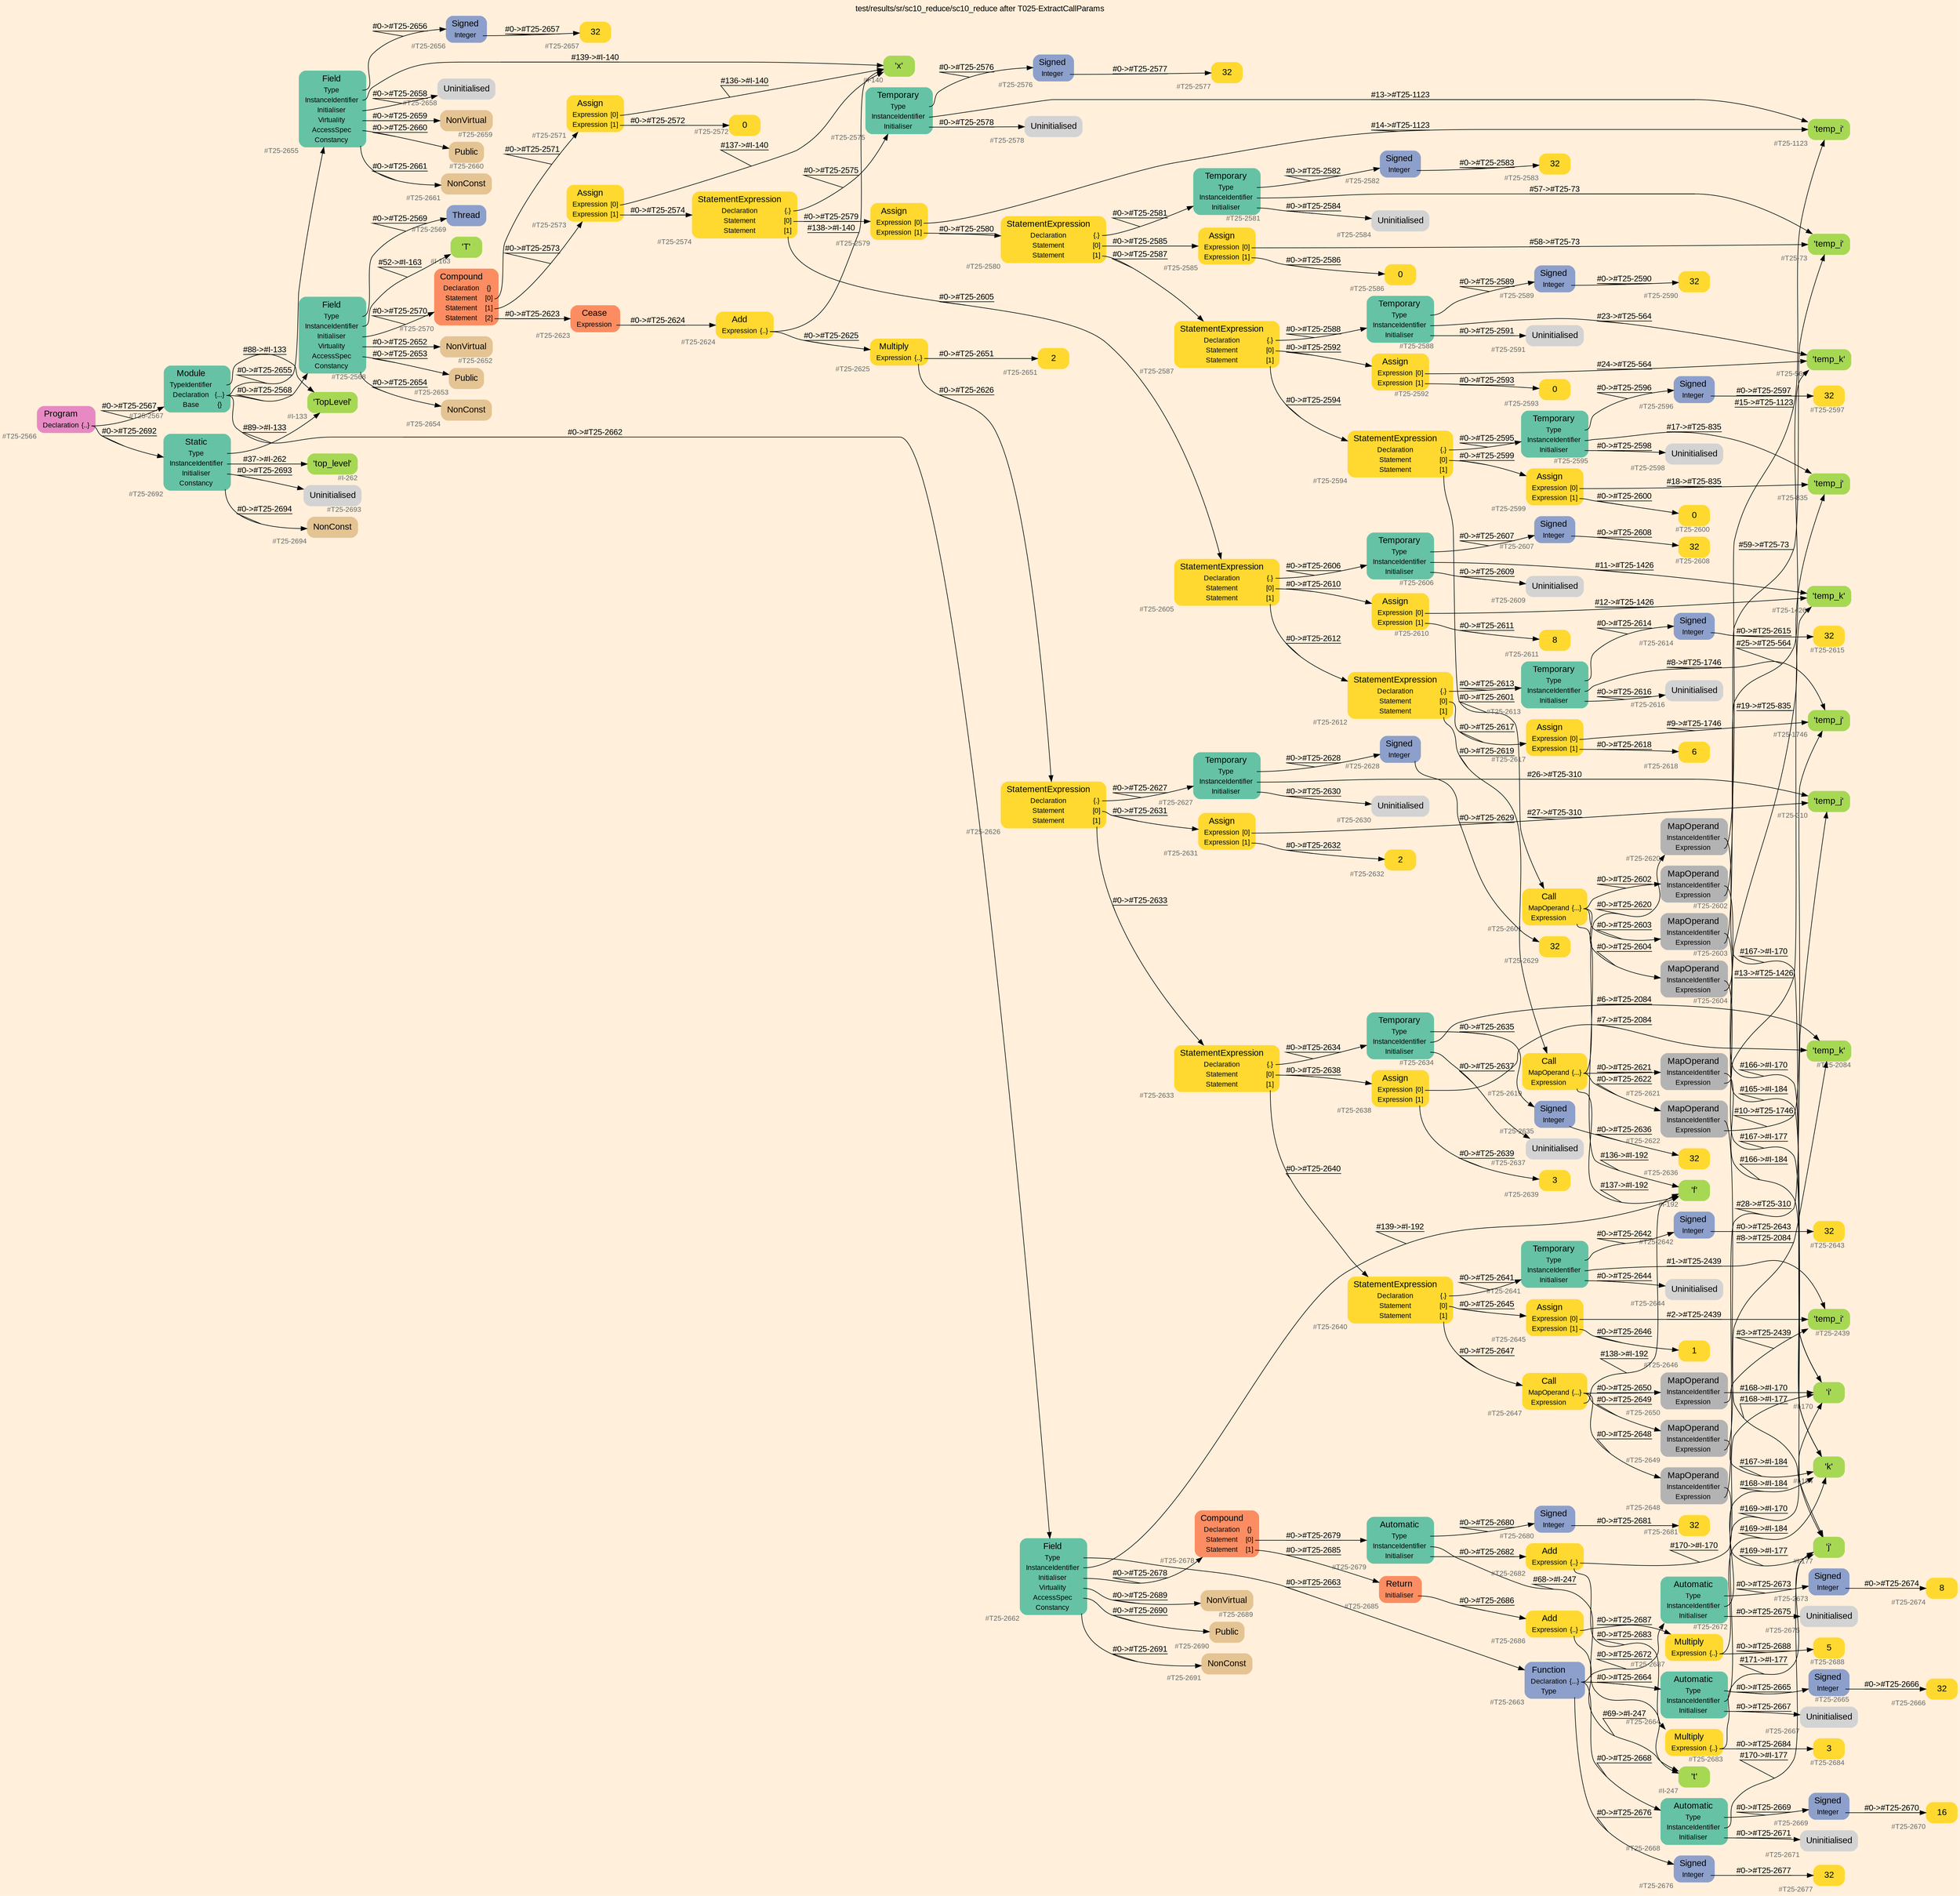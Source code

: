 digraph "test/results/sr/sc10_reduce/sc10_reduce after T025-ExtractCallParams" {
label = "test/results/sr/sc10_reduce/sc10_reduce after T025-ExtractCallParams"
labelloc = t
graph [
    rankdir = "LR"
    ranksep = 0.3
    bgcolor = antiquewhite1
    color = black
    fontcolor = black
    fontname = "Arial"
];
node [
    fontname = "Arial"
];
edge [
    fontname = "Arial"
];

// -------------------- node figure --------------------
// -------- block #T25-2566 ----------
"#T25-2566" [
    fillcolor = "/set28/4"
    xlabel = "#T25-2566"
    fontsize = "12"
    fontcolor = grey40
    shape = "plaintext"
    label = <<TABLE BORDER="0" CELLBORDER="0" CELLSPACING="0">
     <TR><TD><FONT COLOR="black" POINT-SIZE="15">Program</FONT></TD></TR>
     <TR><TD><FONT COLOR="black" POINT-SIZE="12">Declaration</FONT></TD><TD PORT="port0"><FONT COLOR="black" POINT-SIZE="12">{..}</FONT></TD></TR>
    </TABLE>>
    style = "rounded,filled"
];

// -------- block #T25-2567 ----------
"#T25-2567" [
    fillcolor = "/set28/1"
    xlabel = "#T25-2567"
    fontsize = "12"
    fontcolor = grey40
    shape = "plaintext"
    label = <<TABLE BORDER="0" CELLBORDER="0" CELLSPACING="0">
     <TR><TD><FONT COLOR="black" POINT-SIZE="15">Module</FONT></TD></TR>
     <TR><TD><FONT COLOR="black" POINT-SIZE="12">TypeIdentifier</FONT></TD><TD PORT="port0"></TD></TR>
     <TR><TD><FONT COLOR="black" POINT-SIZE="12">Declaration</FONT></TD><TD PORT="port1"><FONT COLOR="black" POINT-SIZE="12">{...}</FONT></TD></TR>
     <TR><TD><FONT COLOR="black" POINT-SIZE="12">Base</FONT></TD><TD PORT="port2"><FONT COLOR="black" POINT-SIZE="12">{}</FONT></TD></TR>
    </TABLE>>
    style = "rounded,filled"
];

// -------- block #I-133 ----------
"#I-133" [
    fillcolor = "/set28/5"
    xlabel = "#I-133"
    fontsize = "12"
    fontcolor = grey40
    shape = "plaintext"
    label = <<TABLE BORDER="0" CELLBORDER="0" CELLSPACING="0">
     <TR><TD><FONT COLOR="black" POINT-SIZE="15">'TopLevel'</FONT></TD></TR>
    </TABLE>>
    style = "rounded,filled"
];

// -------- block #T25-2568 ----------
"#T25-2568" [
    fillcolor = "/set28/1"
    xlabel = "#T25-2568"
    fontsize = "12"
    fontcolor = grey40
    shape = "plaintext"
    label = <<TABLE BORDER="0" CELLBORDER="0" CELLSPACING="0">
     <TR><TD><FONT COLOR="black" POINT-SIZE="15">Field</FONT></TD></TR>
     <TR><TD><FONT COLOR="black" POINT-SIZE="12">Type</FONT></TD><TD PORT="port0"></TD></TR>
     <TR><TD><FONT COLOR="black" POINT-SIZE="12">InstanceIdentifier</FONT></TD><TD PORT="port1"></TD></TR>
     <TR><TD><FONT COLOR="black" POINT-SIZE="12">Initialiser</FONT></TD><TD PORT="port2"></TD></TR>
     <TR><TD><FONT COLOR="black" POINT-SIZE="12">Virtuality</FONT></TD><TD PORT="port3"></TD></TR>
     <TR><TD><FONT COLOR="black" POINT-SIZE="12">AccessSpec</FONT></TD><TD PORT="port4"></TD></TR>
     <TR><TD><FONT COLOR="black" POINT-SIZE="12">Constancy</FONT></TD><TD PORT="port5"></TD></TR>
    </TABLE>>
    style = "rounded,filled"
];

// -------- block #T25-2569 ----------
"#T25-2569" [
    fillcolor = "/set28/3"
    xlabel = "#T25-2569"
    fontsize = "12"
    fontcolor = grey40
    shape = "plaintext"
    label = <<TABLE BORDER="0" CELLBORDER="0" CELLSPACING="0">
     <TR><TD><FONT COLOR="black" POINT-SIZE="15">Thread</FONT></TD></TR>
    </TABLE>>
    style = "rounded,filled"
];

// -------- block #I-163 ----------
"#I-163" [
    fillcolor = "/set28/5"
    xlabel = "#I-163"
    fontsize = "12"
    fontcolor = grey40
    shape = "plaintext"
    label = <<TABLE BORDER="0" CELLBORDER="0" CELLSPACING="0">
     <TR><TD><FONT COLOR="black" POINT-SIZE="15">'T'</FONT></TD></TR>
    </TABLE>>
    style = "rounded,filled"
];

// -------- block #T25-2570 ----------
"#T25-2570" [
    fillcolor = "/set28/2"
    xlabel = "#T25-2570"
    fontsize = "12"
    fontcolor = grey40
    shape = "plaintext"
    label = <<TABLE BORDER="0" CELLBORDER="0" CELLSPACING="0">
     <TR><TD><FONT COLOR="black" POINT-SIZE="15">Compound</FONT></TD></TR>
     <TR><TD><FONT COLOR="black" POINT-SIZE="12">Declaration</FONT></TD><TD PORT="port0"><FONT COLOR="black" POINT-SIZE="12">{}</FONT></TD></TR>
     <TR><TD><FONT COLOR="black" POINT-SIZE="12">Statement</FONT></TD><TD PORT="port1"><FONT COLOR="black" POINT-SIZE="12">[0]</FONT></TD></TR>
     <TR><TD><FONT COLOR="black" POINT-SIZE="12">Statement</FONT></TD><TD PORT="port2"><FONT COLOR="black" POINT-SIZE="12">[1]</FONT></TD></TR>
     <TR><TD><FONT COLOR="black" POINT-SIZE="12">Statement</FONT></TD><TD PORT="port3"><FONT COLOR="black" POINT-SIZE="12">[2]</FONT></TD></TR>
    </TABLE>>
    style = "rounded,filled"
];

// -------- block #T25-2571 ----------
"#T25-2571" [
    fillcolor = "/set28/6"
    xlabel = "#T25-2571"
    fontsize = "12"
    fontcolor = grey40
    shape = "plaintext"
    label = <<TABLE BORDER="0" CELLBORDER="0" CELLSPACING="0">
     <TR><TD><FONT COLOR="black" POINT-SIZE="15">Assign</FONT></TD></TR>
     <TR><TD><FONT COLOR="black" POINT-SIZE="12">Expression</FONT></TD><TD PORT="port0"><FONT COLOR="black" POINT-SIZE="12">[0]</FONT></TD></TR>
     <TR><TD><FONT COLOR="black" POINT-SIZE="12">Expression</FONT></TD><TD PORT="port1"><FONT COLOR="black" POINT-SIZE="12">[1]</FONT></TD></TR>
    </TABLE>>
    style = "rounded,filled"
];

// -------- block #I-140 ----------
"#I-140" [
    fillcolor = "/set28/5"
    xlabel = "#I-140"
    fontsize = "12"
    fontcolor = grey40
    shape = "plaintext"
    label = <<TABLE BORDER="0" CELLBORDER="0" CELLSPACING="0">
     <TR><TD><FONT COLOR="black" POINT-SIZE="15">'x'</FONT></TD></TR>
    </TABLE>>
    style = "rounded,filled"
];

// -------- block #T25-2572 ----------
"#T25-2572" [
    fillcolor = "/set28/6"
    xlabel = "#T25-2572"
    fontsize = "12"
    fontcolor = grey40
    shape = "plaintext"
    label = <<TABLE BORDER="0" CELLBORDER="0" CELLSPACING="0">
     <TR><TD><FONT COLOR="black" POINT-SIZE="15">0</FONT></TD></TR>
    </TABLE>>
    style = "rounded,filled"
];

// -------- block #T25-2573 ----------
"#T25-2573" [
    fillcolor = "/set28/6"
    xlabel = "#T25-2573"
    fontsize = "12"
    fontcolor = grey40
    shape = "plaintext"
    label = <<TABLE BORDER="0" CELLBORDER="0" CELLSPACING="0">
     <TR><TD><FONT COLOR="black" POINT-SIZE="15">Assign</FONT></TD></TR>
     <TR><TD><FONT COLOR="black" POINT-SIZE="12">Expression</FONT></TD><TD PORT="port0"><FONT COLOR="black" POINT-SIZE="12">[0]</FONT></TD></TR>
     <TR><TD><FONT COLOR="black" POINT-SIZE="12">Expression</FONT></TD><TD PORT="port1"><FONT COLOR="black" POINT-SIZE="12">[1]</FONT></TD></TR>
    </TABLE>>
    style = "rounded,filled"
];

// -------- block #T25-2574 ----------
"#T25-2574" [
    fillcolor = "/set28/6"
    xlabel = "#T25-2574"
    fontsize = "12"
    fontcolor = grey40
    shape = "plaintext"
    label = <<TABLE BORDER="0" CELLBORDER="0" CELLSPACING="0">
     <TR><TD><FONT COLOR="black" POINT-SIZE="15">StatementExpression</FONT></TD></TR>
     <TR><TD><FONT COLOR="black" POINT-SIZE="12">Declaration</FONT></TD><TD PORT="port0"><FONT COLOR="black" POINT-SIZE="12">{.}</FONT></TD></TR>
     <TR><TD><FONT COLOR="black" POINT-SIZE="12">Statement</FONT></TD><TD PORT="port1"><FONT COLOR="black" POINT-SIZE="12">[0]</FONT></TD></TR>
     <TR><TD><FONT COLOR="black" POINT-SIZE="12">Statement</FONT></TD><TD PORT="port2"><FONT COLOR="black" POINT-SIZE="12">[1]</FONT></TD></TR>
    </TABLE>>
    style = "rounded,filled"
];

// -------- block #T25-2575 ----------
"#T25-2575" [
    fillcolor = "/set28/1"
    xlabel = "#T25-2575"
    fontsize = "12"
    fontcolor = grey40
    shape = "plaintext"
    label = <<TABLE BORDER="0" CELLBORDER="0" CELLSPACING="0">
     <TR><TD><FONT COLOR="black" POINT-SIZE="15">Temporary</FONT></TD></TR>
     <TR><TD><FONT COLOR="black" POINT-SIZE="12">Type</FONT></TD><TD PORT="port0"></TD></TR>
     <TR><TD><FONT COLOR="black" POINT-SIZE="12">InstanceIdentifier</FONT></TD><TD PORT="port1"></TD></TR>
     <TR><TD><FONT COLOR="black" POINT-SIZE="12">Initialiser</FONT></TD><TD PORT="port2"></TD></TR>
    </TABLE>>
    style = "rounded,filled"
];

// -------- block #T25-2576 ----------
"#T25-2576" [
    fillcolor = "/set28/3"
    xlabel = "#T25-2576"
    fontsize = "12"
    fontcolor = grey40
    shape = "plaintext"
    label = <<TABLE BORDER="0" CELLBORDER="0" CELLSPACING="0">
     <TR><TD><FONT COLOR="black" POINT-SIZE="15">Signed</FONT></TD></TR>
     <TR><TD><FONT COLOR="black" POINT-SIZE="12">Integer</FONT></TD><TD PORT="port0"></TD></TR>
    </TABLE>>
    style = "rounded,filled"
];

// -------- block #T25-2577 ----------
"#T25-2577" [
    fillcolor = "/set28/6"
    xlabel = "#T25-2577"
    fontsize = "12"
    fontcolor = grey40
    shape = "plaintext"
    label = <<TABLE BORDER="0" CELLBORDER="0" CELLSPACING="0">
     <TR><TD><FONT COLOR="black" POINT-SIZE="15">32</FONT></TD></TR>
    </TABLE>>
    style = "rounded,filled"
];

// -------- block #T25-1123 ----------
"#T25-1123" [
    fillcolor = "/set28/5"
    xlabel = "#T25-1123"
    fontsize = "12"
    fontcolor = grey40
    shape = "plaintext"
    label = <<TABLE BORDER="0" CELLBORDER="0" CELLSPACING="0">
     <TR><TD><FONT COLOR="black" POINT-SIZE="15">'temp_i'</FONT></TD></TR>
    </TABLE>>
    style = "rounded,filled"
];

// -------- block #T25-2578 ----------
"#T25-2578" [
    xlabel = "#T25-2578"
    fontsize = "12"
    fontcolor = grey40
    shape = "plaintext"
    label = <<TABLE BORDER="0" CELLBORDER="0" CELLSPACING="0">
     <TR><TD><FONT COLOR="black" POINT-SIZE="15">Uninitialised</FONT></TD></TR>
    </TABLE>>
    style = "rounded,filled"
];

// -------- block #T25-2579 ----------
"#T25-2579" [
    fillcolor = "/set28/6"
    xlabel = "#T25-2579"
    fontsize = "12"
    fontcolor = grey40
    shape = "plaintext"
    label = <<TABLE BORDER="0" CELLBORDER="0" CELLSPACING="0">
     <TR><TD><FONT COLOR="black" POINT-SIZE="15">Assign</FONT></TD></TR>
     <TR><TD><FONT COLOR="black" POINT-SIZE="12">Expression</FONT></TD><TD PORT="port0"><FONT COLOR="black" POINT-SIZE="12">[0]</FONT></TD></TR>
     <TR><TD><FONT COLOR="black" POINT-SIZE="12">Expression</FONT></TD><TD PORT="port1"><FONT COLOR="black" POINT-SIZE="12">[1]</FONT></TD></TR>
    </TABLE>>
    style = "rounded,filled"
];

// -------- block #T25-2580 ----------
"#T25-2580" [
    fillcolor = "/set28/6"
    xlabel = "#T25-2580"
    fontsize = "12"
    fontcolor = grey40
    shape = "plaintext"
    label = <<TABLE BORDER="0" CELLBORDER="0" CELLSPACING="0">
     <TR><TD><FONT COLOR="black" POINT-SIZE="15">StatementExpression</FONT></TD></TR>
     <TR><TD><FONT COLOR="black" POINT-SIZE="12">Declaration</FONT></TD><TD PORT="port0"><FONT COLOR="black" POINT-SIZE="12">{.}</FONT></TD></TR>
     <TR><TD><FONT COLOR="black" POINT-SIZE="12">Statement</FONT></TD><TD PORT="port1"><FONT COLOR="black" POINT-SIZE="12">[0]</FONT></TD></TR>
     <TR><TD><FONT COLOR="black" POINT-SIZE="12">Statement</FONT></TD><TD PORT="port2"><FONT COLOR="black" POINT-SIZE="12">[1]</FONT></TD></TR>
    </TABLE>>
    style = "rounded,filled"
];

// -------- block #T25-2581 ----------
"#T25-2581" [
    fillcolor = "/set28/1"
    xlabel = "#T25-2581"
    fontsize = "12"
    fontcolor = grey40
    shape = "plaintext"
    label = <<TABLE BORDER="0" CELLBORDER="0" CELLSPACING="0">
     <TR><TD><FONT COLOR="black" POINT-SIZE="15">Temporary</FONT></TD></TR>
     <TR><TD><FONT COLOR="black" POINT-SIZE="12">Type</FONT></TD><TD PORT="port0"></TD></TR>
     <TR><TD><FONT COLOR="black" POINT-SIZE="12">InstanceIdentifier</FONT></TD><TD PORT="port1"></TD></TR>
     <TR><TD><FONT COLOR="black" POINT-SIZE="12">Initialiser</FONT></TD><TD PORT="port2"></TD></TR>
    </TABLE>>
    style = "rounded,filled"
];

// -------- block #T25-2582 ----------
"#T25-2582" [
    fillcolor = "/set28/3"
    xlabel = "#T25-2582"
    fontsize = "12"
    fontcolor = grey40
    shape = "plaintext"
    label = <<TABLE BORDER="0" CELLBORDER="0" CELLSPACING="0">
     <TR><TD><FONT COLOR="black" POINT-SIZE="15">Signed</FONT></TD></TR>
     <TR><TD><FONT COLOR="black" POINT-SIZE="12">Integer</FONT></TD><TD PORT="port0"></TD></TR>
    </TABLE>>
    style = "rounded,filled"
];

// -------- block #T25-2583 ----------
"#T25-2583" [
    fillcolor = "/set28/6"
    xlabel = "#T25-2583"
    fontsize = "12"
    fontcolor = grey40
    shape = "plaintext"
    label = <<TABLE BORDER="0" CELLBORDER="0" CELLSPACING="0">
     <TR><TD><FONT COLOR="black" POINT-SIZE="15">32</FONT></TD></TR>
    </TABLE>>
    style = "rounded,filled"
];

// -------- block #T25-73 ----------
"#T25-73" [
    fillcolor = "/set28/5"
    xlabel = "#T25-73"
    fontsize = "12"
    fontcolor = grey40
    shape = "plaintext"
    label = <<TABLE BORDER="0" CELLBORDER="0" CELLSPACING="0">
     <TR><TD><FONT COLOR="black" POINT-SIZE="15">'temp_i'</FONT></TD></TR>
    </TABLE>>
    style = "rounded,filled"
];

// -------- block #T25-2584 ----------
"#T25-2584" [
    xlabel = "#T25-2584"
    fontsize = "12"
    fontcolor = grey40
    shape = "plaintext"
    label = <<TABLE BORDER="0" CELLBORDER="0" CELLSPACING="0">
     <TR><TD><FONT COLOR="black" POINT-SIZE="15">Uninitialised</FONT></TD></TR>
    </TABLE>>
    style = "rounded,filled"
];

// -------- block #T25-2585 ----------
"#T25-2585" [
    fillcolor = "/set28/6"
    xlabel = "#T25-2585"
    fontsize = "12"
    fontcolor = grey40
    shape = "plaintext"
    label = <<TABLE BORDER="0" CELLBORDER="0" CELLSPACING="0">
     <TR><TD><FONT COLOR="black" POINT-SIZE="15">Assign</FONT></TD></TR>
     <TR><TD><FONT COLOR="black" POINT-SIZE="12">Expression</FONT></TD><TD PORT="port0"><FONT COLOR="black" POINT-SIZE="12">[0]</FONT></TD></TR>
     <TR><TD><FONT COLOR="black" POINT-SIZE="12">Expression</FONT></TD><TD PORT="port1"><FONT COLOR="black" POINT-SIZE="12">[1]</FONT></TD></TR>
    </TABLE>>
    style = "rounded,filled"
];

// -------- block #T25-2586 ----------
"#T25-2586" [
    fillcolor = "/set28/6"
    xlabel = "#T25-2586"
    fontsize = "12"
    fontcolor = grey40
    shape = "plaintext"
    label = <<TABLE BORDER="0" CELLBORDER="0" CELLSPACING="0">
     <TR><TD><FONT COLOR="black" POINT-SIZE="15">0</FONT></TD></TR>
    </TABLE>>
    style = "rounded,filled"
];

// -------- block #T25-2587 ----------
"#T25-2587" [
    fillcolor = "/set28/6"
    xlabel = "#T25-2587"
    fontsize = "12"
    fontcolor = grey40
    shape = "plaintext"
    label = <<TABLE BORDER="0" CELLBORDER="0" CELLSPACING="0">
     <TR><TD><FONT COLOR="black" POINT-SIZE="15">StatementExpression</FONT></TD></TR>
     <TR><TD><FONT COLOR="black" POINT-SIZE="12">Declaration</FONT></TD><TD PORT="port0"><FONT COLOR="black" POINT-SIZE="12">{.}</FONT></TD></TR>
     <TR><TD><FONT COLOR="black" POINT-SIZE="12">Statement</FONT></TD><TD PORT="port1"><FONT COLOR="black" POINT-SIZE="12">[0]</FONT></TD></TR>
     <TR><TD><FONT COLOR="black" POINT-SIZE="12">Statement</FONT></TD><TD PORT="port2"><FONT COLOR="black" POINT-SIZE="12">[1]</FONT></TD></TR>
    </TABLE>>
    style = "rounded,filled"
];

// -------- block #T25-2588 ----------
"#T25-2588" [
    fillcolor = "/set28/1"
    xlabel = "#T25-2588"
    fontsize = "12"
    fontcolor = grey40
    shape = "plaintext"
    label = <<TABLE BORDER="0" CELLBORDER="0" CELLSPACING="0">
     <TR><TD><FONT COLOR="black" POINT-SIZE="15">Temporary</FONT></TD></TR>
     <TR><TD><FONT COLOR="black" POINT-SIZE="12">Type</FONT></TD><TD PORT="port0"></TD></TR>
     <TR><TD><FONT COLOR="black" POINT-SIZE="12">InstanceIdentifier</FONT></TD><TD PORT="port1"></TD></TR>
     <TR><TD><FONT COLOR="black" POINT-SIZE="12">Initialiser</FONT></TD><TD PORT="port2"></TD></TR>
    </TABLE>>
    style = "rounded,filled"
];

// -------- block #T25-2589 ----------
"#T25-2589" [
    fillcolor = "/set28/3"
    xlabel = "#T25-2589"
    fontsize = "12"
    fontcolor = grey40
    shape = "plaintext"
    label = <<TABLE BORDER="0" CELLBORDER="0" CELLSPACING="0">
     <TR><TD><FONT COLOR="black" POINT-SIZE="15">Signed</FONT></TD></TR>
     <TR><TD><FONT COLOR="black" POINT-SIZE="12">Integer</FONT></TD><TD PORT="port0"></TD></TR>
    </TABLE>>
    style = "rounded,filled"
];

// -------- block #T25-2590 ----------
"#T25-2590" [
    fillcolor = "/set28/6"
    xlabel = "#T25-2590"
    fontsize = "12"
    fontcolor = grey40
    shape = "plaintext"
    label = <<TABLE BORDER="0" CELLBORDER="0" CELLSPACING="0">
     <TR><TD><FONT COLOR="black" POINT-SIZE="15">32</FONT></TD></TR>
    </TABLE>>
    style = "rounded,filled"
];

// -------- block #T25-564 ----------
"#T25-564" [
    fillcolor = "/set28/5"
    xlabel = "#T25-564"
    fontsize = "12"
    fontcolor = grey40
    shape = "plaintext"
    label = <<TABLE BORDER="0" CELLBORDER="0" CELLSPACING="0">
     <TR><TD><FONT COLOR="black" POINT-SIZE="15">'temp_k'</FONT></TD></TR>
    </TABLE>>
    style = "rounded,filled"
];

// -------- block #T25-2591 ----------
"#T25-2591" [
    xlabel = "#T25-2591"
    fontsize = "12"
    fontcolor = grey40
    shape = "plaintext"
    label = <<TABLE BORDER="0" CELLBORDER="0" CELLSPACING="0">
     <TR><TD><FONT COLOR="black" POINT-SIZE="15">Uninitialised</FONT></TD></TR>
    </TABLE>>
    style = "rounded,filled"
];

// -------- block #T25-2592 ----------
"#T25-2592" [
    fillcolor = "/set28/6"
    xlabel = "#T25-2592"
    fontsize = "12"
    fontcolor = grey40
    shape = "plaintext"
    label = <<TABLE BORDER="0" CELLBORDER="0" CELLSPACING="0">
     <TR><TD><FONT COLOR="black" POINT-SIZE="15">Assign</FONT></TD></TR>
     <TR><TD><FONT COLOR="black" POINT-SIZE="12">Expression</FONT></TD><TD PORT="port0"><FONT COLOR="black" POINT-SIZE="12">[0]</FONT></TD></TR>
     <TR><TD><FONT COLOR="black" POINT-SIZE="12">Expression</FONT></TD><TD PORT="port1"><FONT COLOR="black" POINT-SIZE="12">[1]</FONT></TD></TR>
    </TABLE>>
    style = "rounded,filled"
];

// -------- block #T25-2593 ----------
"#T25-2593" [
    fillcolor = "/set28/6"
    xlabel = "#T25-2593"
    fontsize = "12"
    fontcolor = grey40
    shape = "plaintext"
    label = <<TABLE BORDER="0" CELLBORDER="0" CELLSPACING="0">
     <TR><TD><FONT COLOR="black" POINT-SIZE="15">0</FONT></TD></TR>
    </TABLE>>
    style = "rounded,filled"
];

// -------- block #T25-2594 ----------
"#T25-2594" [
    fillcolor = "/set28/6"
    xlabel = "#T25-2594"
    fontsize = "12"
    fontcolor = grey40
    shape = "plaintext"
    label = <<TABLE BORDER="0" CELLBORDER="0" CELLSPACING="0">
     <TR><TD><FONT COLOR="black" POINT-SIZE="15">StatementExpression</FONT></TD></TR>
     <TR><TD><FONT COLOR="black" POINT-SIZE="12">Declaration</FONT></TD><TD PORT="port0"><FONT COLOR="black" POINT-SIZE="12">{.}</FONT></TD></TR>
     <TR><TD><FONT COLOR="black" POINT-SIZE="12">Statement</FONT></TD><TD PORT="port1"><FONT COLOR="black" POINT-SIZE="12">[0]</FONT></TD></TR>
     <TR><TD><FONT COLOR="black" POINT-SIZE="12">Statement</FONT></TD><TD PORT="port2"><FONT COLOR="black" POINT-SIZE="12">[1]</FONT></TD></TR>
    </TABLE>>
    style = "rounded,filled"
];

// -------- block #T25-2595 ----------
"#T25-2595" [
    fillcolor = "/set28/1"
    xlabel = "#T25-2595"
    fontsize = "12"
    fontcolor = grey40
    shape = "plaintext"
    label = <<TABLE BORDER="0" CELLBORDER="0" CELLSPACING="0">
     <TR><TD><FONT COLOR="black" POINT-SIZE="15">Temporary</FONT></TD></TR>
     <TR><TD><FONT COLOR="black" POINT-SIZE="12">Type</FONT></TD><TD PORT="port0"></TD></TR>
     <TR><TD><FONT COLOR="black" POINT-SIZE="12">InstanceIdentifier</FONT></TD><TD PORT="port1"></TD></TR>
     <TR><TD><FONT COLOR="black" POINT-SIZE="12">Initialiser</FONT></TD><TD PORT="port2"></TD></TR>
    </TABLE>>
    style = "rounded,filled"
];

// -------- block #T25-2596 ----------
"#T25-2596" [
    fillcolor = "/set28/3"
    xlabel = "#T25-2596"
    fontsize = "12"
    fontcolor = grey40
    shape = "plaintext"
    label = <<TABLE BORDER="0" CELLBORDER="0" CELLSPACING="0">
     <TR><TD><FONT COLOR="black" POINT-SIZE="15">Signed</FONT></TD></TR>
     <TR><TD><FONT COLOR="black" POINT-SIZE="12">Integer</FONT></TD><TD PORT="port0"></TD></TR>
    </TABLE>>
    style = "rounded,filled"
];

// -------- block #T25-2597 ----------
"#T25-2597" [
    fillcolor = "/set28/6"
    xlabel = "#T25-2597"
    fontsize = "12"
    fontcolor = grey40
    shape = "plaintext"
    label = <<TABLE BORDER="0" CELLBORDER="0" CELLSPACING="0">
     <TR><TD><FONT COLOR="black" POINT-SIZE="15">32</FONT></TD></TR>
    </TABLE>>
    style = "rounded,filled"
];

// -------- block #T25-835 ----------
"#T25-835" [
    fillcolor = "/set28/5"
    xlabel = "#T25-835"
    fontsize = "12"
    fontcolor = grey40
    shape = "plaintext"
    label = <<TABLE BORDER="0" CELLBORDER="0" CELLSPACING="0">
     <TR><TD><FONT COLOR="black" POINT-SIZE="15">'temp_j'</FONT></TD></TR>
    </TABLE>>
    style = "rounded,filled"
];

// -------- block #T25-2598 ----------
"#T25-2598" [
    xlabel = "#T25-2598"
    fontsize = "12"
    fontcolor = grey40
    shape = "plaintext"
    label = <<TABLE BORDER="0" CELLBORDER="0" CELLSPACING="0">
     <TR><TD><FONT COLOR="black" POINT-SIZE="15">Uninitialised</FONT></TD></TR>
    </TABLE>>
    style = "rounded,filled"
];

// -------- block #T25-2599 ----------
"#T25-2599" [
    fillcolor = "/set28/6"
    xlabel = "#T25-2599"
    fontsize = "12"
    fontcolor = grey40
    shape = "plaintext"
    label = <<TABLE BORDER="0" CELLBORDER="0" CELLSPACING="0">
     <TR><TD><FONT COLOR="black" POINT-SIZE="15">Assign</FONT></TD></TR>
     <TR><TD><FONT COLOR="black" POINT-SIZE="12">Expression</FONT></TD><TD PORT="port0"><FONT COLOR="black" POINT-SIZE="12">[0]</FONT></TD></TR>
     <TR><TD><FONT COLOR="black" POINT-SIZE="12">Expression</FONT></TD><TD PORT="port1"><FONT COLOR="black" POINT-SIZE="12">[1]</FONT></TD></TR>
    </TABLE>>
    style = "rounded,filled"
];

// -------- block #T25-2600 ----------
"#T25-2600" [
    fillcolor = "/set28/6"
    xlabel = "#T25-2600"
    fontsize = "12"
    fontcolor = grey40
    shape = "plaintext"
    label = <<TABLE BORDER="0" CELLBORDER="0" CELLSPACING="0">
     <TR><TD><FONT COLOR="black" POINT-SIZE="15">0</FONT></TD></TR>
    </TABLE>>
    style = "rounded,filled"
];

// -------- block #T25-2601 ----------
"#T25-2601" [
    fillcolor = "/set28/6"
    xlabel = "#T25-2601"
    fontsize = "12"
    fontcolor = grey40
    shape = "plaintext"
    label = <<TABLE BORDER="0" CELLBORDER="0" CELLSPACING="0">
     <TR><TD><FONT COLOR="black" POINT-SIZE="15">Call</FONT></TD></TR>
     <TR><TD><FONT COLOR="black" POINT-SIZE="12">MapOperand</FONT></TD><TD PORT="port0"><FONT COLOR="black" POINT-SIZE="12">{...}</FONT></TD></TR>
     <TR><TD><FONT COLOR="black" POINT-SIZE="12">Expression</FONT></TD><TD PORT="port1"></TD></TR>
    </TABLE>>
    style = "rounded,filled"
];

// -------- block #T25-2602 ----------
"#T25-2602" [
    fillcolor = "/set28/8"
    xlabel = "#T25-2602"
    fontsize = "12"
    fontcolor = grey40
    shape = "plaintext"
    label = <<TABLE BORDER="0" CELLBORDER="0" CELLSPACING="0">
     <TR><TD><FONT COLOR="black" POINT-SIZE="15">MapOperand</FONT></TD></TR>
     <TR><TD><FONT COLOR="black" POINT-SIZE="12">InstanceIdentifier</FONT></TD><TD PORT="port0"></TD></TR>
     <TR><TD><FONT COLOR="black" POINT-SIZE="12">Expression</FONT></TD><TD PORT="port1"></TD></TR>
    </TABLE>>
    style = "rounded,filled"
];

// -------- block #I-170 ----------
"#I-170" [
    fillcolor = "/set28/5"
    xlabel = "#I-170"
    fontsize = "12"
    fontcolor = grey40
    shape = "plaintext"
    label = <<TABLE BORDER="0" CELLBORDER="0" CELLSPACING="0">
     <TR><TD><FONT COLOR="black" POINT-SIZE="15">'i'</FONT></TD></TR>
    </TABLE>>
    style = "rounded,filled"
];

// -------- block #T25-2603 ----------
"#T25-2603" [
    fillcolor = "/set28/8"
    xlabel = "#T25-2603"
    fontsize = "12"
    fontcolor = grey40
    shape = "plaintext"
    label = <<TABLE BORDER="0" CELLBORDER="0" CELLSPACING="0">
     <TR><TD><FONT COLOR="black" POINT-SIZE="15">MapOperand</FONT></TD></TR>
     <TR><TD><FONT COLOR="black" POINT-SIZE="12">InstanceIdentifier</FONT></TD><TD PORT="port0"></TD></TR>
     <TR><TD><FONT COLOR="black" POINT-SIZE="12">Expression</FONT></TD><TD PORT="port1"></TD></TR>
    </TABLE>>
    style = "rounded,filled"
];

// -------- block #I-184 ----------
"#I-184" [
    fillcolor = "/set28/5"
    xlabel = "#I-184"
    fontsize = "12"
    fontcolor = grey40
    shape = "plaintext"
    label = <<TABLE BORDER="0" CELLBORDER="0" CELLSPACING="0">
     <TR><TD><FONT COLOR="black" POINT-SIZE="15">'k'</FONT></TD></TR>
    </TABLE>>
    style = "rounded,filled"
];

// -------- block #T25-2604 ----------
"#T25-2604" [
    fillcolor = "/set28/8"
    xlabel = "#T25-2604"
    fontsize = "12"
    fontcolor = grey40
    shape = "plaintext"
    label = <<TABLE BORDER="0" CELLBORDER="0" CELLSPACING="0">
     <TR><TD><FONT COLOR="black" POINT-SIZE="15">MapOperand</FONT></TD></TR>
     <TR><TD><FONT COLOR="black" POINT-SIZE="12">InstanceIdentifier</FONT></TD><TD PORT="port0"></TD></TR>
     <TR><TD><FONT COLOR="black" POINT-SIZE="12">Expression</FONT></TD><TD PORT="port1"></TD></TR>
    </TABLE>>
    style = "rounded,filled"
];

// -------- block #I-177 ----------
"#I-177" [
    fillcolor = "/set28/5"
    xlabel = "#I-177"
    fontsize = "12"
    fontcolor = grey40
    shape = "plaintext"
    label = <<TABLE BORDER="0" CELLBORDER="0" CELLSPACING="0">
     <TR><TD><FONT COLOR="black" POINT-SIZE="15">'j'</FONT></TD></TR>
    </TABLE>>
    style = "rounded,filled"
];

// -------- block #I-192 ----------
"#I-192" [
    fillcolor = "/set28/5"
    xlabel = "#I-192"
    fontsize = "12"
    fontcolor = grey40
    shape = "plaintext"
    label = <<TABLE BORDER="0" CELLBORDER="0" CELLSPACING="0">
     <TR><TD><FONT COLOR="black" POINT-SIZE="15">'f'</FONT></TD></TR>
    </TABLE>>
    style = "rounded,filled"
];

// -------- block #T25-2605 ----------
"#T25-2605" [
    fillcolor = "/set28/6"
    xlabel = "#T25-2605"
    fontsize = "12"
    fontcolor = grey40
    shape = "plaintext"
    label = <<TABLE BORDER="0" CELLBORDER="0" CELLSPACING="0">
     <TR><TD><FONT COLOR="black" POINT-SIZE="15">StatementExpression</FONT></TD></TR>
     <TR><TD><FONT COLOR="black" POINT-SIZE="12">Declaration</FONT></TD><TD PORT="port0"><FONT COLOR="black" POINT-SIZE="12">{.}</FONT></TD></TR>
     <TR><TD><FONT COLOR="black" POINT-SIZE="12">Statement</FONT></TD><TD PORT="port1"><FONT COLOR="black" POINT-SIZE="12">[0]</FONT></TD></TR>
     <TR><TD><FONT COLOR="black" POINT-SIZE="12">Statement</FONT></TD><TD PORT="port2"><FONT COLOR="black" POINT-SIZE="12">[1]</FONT></TD></TR>
    </TABLE>>
    style = "rounded,filled"
];

// -------- block #T25-2606 ----------
"#T25-2606" [
    fillcolor = "/set28/1"
    xlabel = "#T25-2606"
    fontsize = "12"
    fontcolor = grey40
    shape = "plaintext"
    label = <<TABLE BORDER="0" CELLBORDER="0" CELLSPACING="0">
     <TR><TD><FONT COLOR="black" POINT-SIZE="15">Temporary</FONT></TD></TR>
     <TR><TD><FONT COLOR="black" POINT-SIZE="12">Type</FONT></TD><TD PORT="port0"></TD></TR>
     <TR><TD><FONT COLOR="black" POINT-SIZE="12">InstanceIdentifier</FONT></TD><TD PORT="port1"></TD></TR>
     <TR><TD><FONT COLOR="black" POINT-SIZE="12">Initialiser</FONT></TD><TD PORT="port2"></TD></TR>
    </TABLE>>
    style = "rounded,filled"
];

// -------- block #T25-2607 ----------
"#T25-2607" [
    fillcolor = "/set28/3"
    xlabel = "#T25-2607"
    fontsize = "12"
    fontcolor = grey40
    shape = "plaintext"
    label = <<TABLE BORDER="0" CELLBORDER="0" CELLSPACING="0">
     <TR><TD><FONT COLOR="black" POINT-SIZE="15">Signed</FONT></TD></TR>
     <TR><TD><FONT COLOR="black" POINT-SIZE="12">Integer</FONT></TD><TD PORT="port0"></TD></TR>
    </TABLE>>
    style = "rounded,filled"
];

// -------- block #T25-2608 ----------
"#T25-2608" [
    fillcolor = "/set28/6"
    xlabel = "#T25-2608"
    fontsize = "12"
    fontcolor = grey40
    shape = "plaintext"
    label = <<TABLE BORDER="0" CELLBORDER="0" CELLSPACING="0">
     <TR><TD><FONT COLOR="black" POINT-SIZE="15">32</FONT></TD></TR>
    </TABLE>>
    style = "rounded,filled"
];

// -------- block #T25-1426 ----------
"#T25-1426" [
    fillcolor = "/set28/5"
    xlabel = "#T25-1426"
    fontsize = "12"
    fontcolor = grey40
    shape = "plaintext"
    label = <<TABLE BORDER="0" CELLBORDER="0" CELLSPACING="0">
     <TR><TD><FONT COLOR="black" POINT-SIZE="15">'temp_k'</FONT></TD></TR>
    </TABLE>>
    style = "rounded,filled"
];

// -------- block #T25-2609 ----------
"#T25-2609" [
    xlabel = "#T25-2609"
    fontsize = "12"
    fontcolor = grey40
    shape = "plaintext"
    label = <<TABLE BORDER="0" CELLBORDER="0" CELLSPACING="0">
     <TR><TD><FONT COLOR="black" POINT-SIZE="15">Uninitialised</FONT></TD></TR>
    </TABLE>>
    style = "rounded,filled"
];

// -------- block #T25-2610 ----------
"#T25-2610" [
    fillcolor = "/set28/6"
    xlabel = "#T25-2610"
    fontsize = "12"
    fontcolor = grey40
    shape = "plaintext"
    label = <<TABLE BORDER="0" CELLBORDER="0" CELLSPACING="0">
     <TR><TD><FONT COLOR="black" POINT-SIZE="15">Assign</FONT></TD></TR>
     <TR><TD><FONT COLOR="black" POINT-SIZE="12">Expression</FONT></TD><TD PORT="port0"><FONT COLOR="black" POINT-SIZE="12">[0]</FONT></TD></TR>
     <TR><TD><FONT COLOR="black" POINT-SIZE="12">Expression</FONT></TD><TD PORT="port1"><FONT COLOR="black" POINT-SIZE="12">[1]</FONT></TD></TR>
    </TABLE>>
    style = "rounded,filled"
];

// -------- block #T25-2611 ----------
"#T25-2611" [
    fillcolor = "/set28/6"
    xlabel = "#T25-2611"
    fontsize = "12"
    fontcolor = grey40
    shape = "plaintext"
    label = <<TABLE BORDER="0" CELLBORDER="0" CELLSPACING="0">
     <TR><TD><FONT COLOR="black" POINT-SIZE="15">8</FONT></TD></TR>
    </TABLE>>
    style = "rounded,filled"
];

// -------- block #T25-2612 ----------
"#T25-2612" [
    fillcolor = "/set28/6"
    xlabel = "#T25-2612"
    fontsize = "12"
    fontcolor = grey40
    shape = "plaintext"
    label = <<TABLE BORDER="0" CELLBORDER="0" CELLSPACING="0">
     <TR><TD><FONT COLOR="black" POINT-SIZE="15">StatementExpression</FONT></TD></TR>
     <TR><TD><FONT COLOR="black" POINT-SIZE="12">Declaration</FONT></TD><TD PORT="port0"><FONT COLOR="black" POINT-SIZE="12">{.}</FONT></TD></TR>
     <TR><TD><FONT COLOR="black" POINT-SIZE="12">Statement</FONT></TD><TD PORT="port1"><FONT COLOR="black" POINT-SIZE="12">[0]</FONT></TD></TR>
     <TR><TD><FONT COLOR="black" POINT-SIZE="12">Statement</FONT></TD><TD PORT="port2"><FONT COLOR="black" POINT-SIZE="12">[1]</FONT></TD></TR>
    </TABLE>>
    style = "rounded,filled"
];

// -------- block #T25-2613 ----------
"#T25-2613" [
    fillcolor = "/set28/1"
    xlabel = "#T25-2613"
    fontsize = "12"
    fontcolor = grey40
    shape = "plaintext"
    label = <<TABLE BORDER="0" CELLBORDER="0" CELLSPACING="0">
     <TR><TD><FONT COLOR="black" POINT-SIZE="15">Temporary</FONT></TD></TR>
     <TR><TD><FONT COLOR="black" POINT-SIZE="12">Type</FONT></TD><TD PORT="port0"></TD></TR>
     <TR><TD><FONT COLOR="black" POINT-SIZE="12">InstanceIdentifier</FONT></TD><TD PORT="port1"></TD></TR>
     <TR><TD><FONT COLOR="black" POINT-SIZE="12">Initialiser</FONT></TD><TD PORT="port2"></TD></TR>
    </TABLE>>
    style = "rounded,filled"
];

// -------- block #T25-2614 ----------
"#T25-2614" [
    fillcolor = "/set28/3"
    xlabel = "#T25-2614"
    fontsize = "12"
    fontcolor = grey40
    shape = "plaintext"
    label = <<TABLE BORDER="0" CELLBORDER="0" CELLSPACING="0">
     <TR><TD><FONT COLOR="black" POINT-SIZE="15">Signed</FONT></TD></TR>
     <TR><TD><FONT COLOR="black" POINT-SIZE="12">Integer</FONT></TD><TD PORT="port0"></TD></TR>
    </TABLE>>
    style = "rounded,filled"
];

// -------- block #T25-2615 ----------
"#T25-2615" [
    fillcolor = "/set28/6"
    xlabel = "#T25-2615"
    fontsize = "12"
    fontcolor = grey40
    shape = "plaintext"
    label = <<TABLE BORDER="0" CELLBORDER="0" CELLSPACING="0">
     <TR><TD><FONT COLOR="black" POINT-SIZE="15">32</FONT></TD></TR>
    </TABLE>>
    style = "rounded,filled"
];

// -------- block #T25-1746 ----------
"#T25-1746" [
    fillcolor = "/set28/5"
    xlabel = "#T25-1746"
    fontsize = "12"
    fontcolor = grey40
    shape = "plaintext"
    label = <<TABLE BORDER="0" CELLBORDER="0" CELLSPACING="0">
     <TR><TD><FONT COLOR="black" POINT-SIZE="15">'temp_j'</FONT></TD></TR>
    </TABLE>>
    style = "rounded,filled"
];

// -------- block #T25-2616 ----------
"#T25-2616" [
    xlabel = "#T25-2616"
    fontsize = "12"
    fontcolor = grey40
    shape = "plaintext"
    label = <<TABLE BORDER="0" CELLBORDER="0" CELLSPACING="0">
     <TR><TD><FONT COLOR="black" POINT-SIZE="15">Uninitialised</FONT></TD></TR>
    </TABLE>>
    style = "rounded,filled"
];

// -------- block #T25-2617 ----------
"#T25-2617" [
    fillcolor = "/set28/6"
    xlabel = "#T25-2617"
    fontsize = "12"
    fontcolor = grey40
    shape = "plaintext"
    label = <<TABLE BORDER="0" CELLBORDER="0" CELLSPACING="0">
     <TR><TD><FONT COLOR="black" POINT-SIZE="15">Assign</FONT></TD></TR>
     <TR><TD><FONT COLOR="black" POINT-SIZE="12">Expression</FONT></TD><TD PORT="port0"><FONT COLOR="black" POINT-SIZE="12">[0]</FONT></TD></TR>
     <TR><TD><FONT COLOR="black" POINT-SIZE="12">Expression</FONT></TD><TD PORT="port1"><FONT COLOR="black" POINT-SIZE="12">[1]</FONT></TD></TR>
    </TABLE>>
    style = "rounded,filled"
];

// -------- block #T25-2618 ----------
"#T25-2618" [
    fillcolor = "/set28/6"
    xlabel = "#T25-2618"
    fontsize = "12"
    fontcolor = grey40
    shape = "plaintext"
    label = <<TABLE BORDER="0" CELLBORDER="0" CELLSPACING="0">
     <TR><TD><FONT COLOR="black" POINT-SIZE="15">6</FONT></TD></TR>
    </TABLE>>
    style = "rounded,filled"
];

// -------- block #T25-2619 ----------
"#T25-2619" [
    fillcolor = "/set28/6"
    xlabel = "#T25-2619"
    fontsize = "12"
    fontcolor = grey40
    shape = "plaintext"
    label = <<TABLE BORDER="0" CELLBORDER="0" CELLSPACING="0">
     <TR><TD><FONT COLOR="black" POINT-SIZE="15">Call</FONT></TD></TR>
     <TR><TD><FONT COLOR="black" POINT-SIZE="12">MapOperand</FONT></TD><TD PORT="port0"><FONT COLOR="black" POINT-SIZE="12">{...}</FONT></TD></TR>
     <TR><TD><FONT COLOR="black" POINT-SIZE="12">Expression</FONT></TD><TD PORT="port1"></TD></TR>
    </TABLE>>
    style = "rounded,filled"
];

// -------- block #T25-2620 ----------
"#T25-2620" [
    fillcolor = "/set28/8"
    xlabel = "#T25-2620"
    fontsize = "12"
    fontcolor = grey40
    shape = "plaintext"
    label = <<TABLE BORDER="0" CELLBORDER="0" CELLSPACING="0">
     <TR><TD><FONT COLOR="black" POINT-SIZE="15">MapOperand</FONT></TD></TR>
     <TR><TD><FONT COLOR="black" POINT-SIZE="12">InstanceIdentifier</FONT></TD><TD PORT="port0"></TD></TR>
     <TR><TD><FONT COLOR="black" POINT-SIZE="12">Expression</FONT></TD><TD PORT="port1"></TD></TR>
    </TABLE>>
    style = "rounded,filled"
];

// -------- block #T25-2621 ----------
"#T25-2621" [
    fillcolor = "/set28/8"
    xlabel = "#T25-2621"
    fontsize = "12"
    fontcolor = grey40
    shape = "plaintext"
    label = <<TABLE BORDER="0" CELLBORDER="0" CELLSPACING="0">
     <TR><TD><FONT COLOR="black" POINT-SIZE="15">MapOperand</FONT></TD></TR>
     <TR><TD><FONT COLOR="black" POINT-SIZE="12">InstanceIdentifier</FONT></TD><TD PORT="port0"></TD></TR>
     <TR><TD><FONT COLOR="black" POINT-SIZE="12">Expression</FONT></TD><TD PORT="port1"></TD></TR>
    </TABLE>>
    style = "rounded,filled"
];

// -------- block #T25-2622 ----------
"#T25-2622" [
    fillcolor = "/set28/8"
    xlabel = "#T25-2622"
    fontsize = "12"
    fontcolor = grey40
    shape = "plaintext"
    label = <<TABLE BORDER="0" CELLBORDER="0" CELLSPACING="0">
     <TR><TD><FONT COLOR="black" POINT-SIZE="15">MapOperand</FONT></TD></TR>
     <TR><TD><FONT COLOR="black" POINT-SIZE="12">InstanceIdentifier</FONT></TD><TD PORT="port0"></TD></TR>
     <TR><TD><FONT COLOR="black" POINT-SIZE="12">Expression</FONT></TD><TD PORT="port1"></TD></TR>
    </TABLE>>
    style = "rounded,filled"
];

// -------- block #T25-2623 ----------
"#T25-2623" [
    fillcolor = "/set28/2"
    xlabel = "#T25-2623"
    fontsize = "12"
    fontcolor = grey40
    shape = "plaintext"
    label = <<TABLE BORDER="0" CELLBORDER="0" CELLSPACING="0">
     <TR><TD><FONT COLOR="black" POINT-SIZE="15">Cease</FONT></TD></TR>
     <TR><TD><FONT COLOR="black" POINT-SIZE="12">Expression</FONT></TD><TD PORT="port0"></TD></TR>
    </TABLE>>
    style = "rounded,filled"
];

// -------- block #T25-2624 ----------
"#T25-2624" [
    fillcolor = "/set28/6"
    xlabel = "#T25-2624"
    fontsize = "12"
    fontcolor = grey40
    shape = "plaintext"
    label = <<TABLE BORDER="0" CELLBORDER="0" CELLSPACING="0">
     <TR><TD><FONT COLOR="black" POINT-SIZE="15">Add</FONT></TD></TR>
     <TR><TD><FONT COLOR="black" POINT-SIZE="12">Expression</FONT></TD><TD PORT="port0"><FONT COLOR="black" POINT-SIZE="12">{..}</FONT></TD></TR>
    </TABLE>>
    style = "rounded,filled"
];

// -------- block #T25-2625 ----------
"#T25-2625" [
    fillcolor = "/set28/6"
    xlabel = "#T25-2625"
    fontsize = "12"
    fontcolor = grey40
    shape = "plaintext"
    label = <<TABLE BORDER="0" CELLBORDER="0" CELLSPACING="0">
     <TR><TD><FONT COLOR="black" POINT-SIZE="15">Multiply</FONT></TD></TR>
     <TR><TD><FONT COLOR="black" POINT-SIZE="12">Expression</FONT></TD><TD PORT="port0"><FONT COLOR="black" POINT-SIZE="12">{..}</FONT></TD></TR>
    </TABLE>>
    style = "rounded,filled"
];

// -------- block #T25-2626 ----------
"#T25-2626" [
    fillcolor = "/set28/6"
    xlabel = "#T25-2626"
    fontsize = "12"
    fontcolor = grey40
    shape = "plaintext"
    label = <<TABLE BORDER="0" CELLBORDER="0" CELLSPACING="0">
     <TR><TD><FONT COLOR="black" POINT-SIZE="15">StatementExpression</FONT></TD></TR>
     <TR><TD><FONT COLOR="black" POINT-SIZE="12">Declaration</FONT></TD><TD PORT="port0"><FONT COLOR="black" POINT-SIZE="12">{.}</FONT></TD></TR>
     <TR><TD><FONT COLOR="black" POINT-SIZE="12">Statement</FONT></TD><TD PORT="port1"><FONT COLOR="black" POINT-SIZE="12">[0]</FONT></TD></TR>
     <TR><TD><FONT COLOR="black" POINT-SIZE="12">Statement</FONT></TD><TD PORT="port2"><FONT COLOR="black" POINT-SIZE="12">[1]</FONT></TD></TR>
    </TABLE>>
    style = "rounded,filled"
];

// -------- block #T25-2627 ----------
"#T25-2627" [
    fillcolor = "/set28/1"
    xlabel = "#T25-2627"
    fontsize = "12"
    fontcolor = grey40
    shape = "plaintext"
    label = <<TABLE BORDER="0" CELLBORDER="0" CELLSPACING="0">
     <TR><TD><FONT COLOR="black" POINT-SIZE="15">Temporary</FONT></TD></TR>
     <TR><TD><FONT COLOR="black" POINT-SIZE="12">Type</FONT></TD><TD PORT="port0"></TD></TR>
     <TR><TD><FONT COLOR="black" POINT-SIZE="12">InstanceIdentifier</FONT></TD><TD PORT="port1"></TD></TR>
     <TR><TD><FONT COLOR="black" POINT-SIZE="12">Initialiser</FONT></TD><TD PORT="port2"></TD></TR>
    </TABLE>>
    style = "rounded,filled"
];

// -------- block #T25-2628 ----------
"#T25-2628" [
    fillcolor = "/set28/3"
    xlabel = "#T25-2628"
    fontsize = "12"
    fontcolor = grey40
    shape = "plaintext"
    label = <<TABLE BORDER="0" CELLBORDER="0" CELLSPACING="0">
     <TR><TD><FONT COLOR="black" POINT-SIZE="15">Signed</FONT></TD></TR>
     <TR><TD><FONT COLOR="black" POINT-SIZE="12">Integer</FONT></TD><TD PORT="port0"></TD></TR>
    </TABLE>>
    style = "rounded,filled"
];

// -------- block #T25-2629 ----------
"#T25-2629" [
    fillcolor = "/set28/6"
    xlabel = "#T25-2629"
    fontsize = "12"
    fontcolor = grey40
    shape = "plaintext"
    label = <<TABLE BORDER="0" CELLBORDER="0" CELLSPACING="0">
     <TR><TD><FONT COLOR="black" POINT-SIZE="15">32</FONT></TD></TR>
    </TABLE>>
    style = "rounded,filled"
];

// -------- block #T25-310 ----------
"#T25-310" [
    fillcolor = "/set28/5"
    xlabel = "#T25-310"
    fontsize = "12"
    fontcolor = grey40
    shape = "plaintext"
    label = <<TABLE BORDER="0" CELLBORDER="0" CELLSPACING="0">
     <TR><TD><FONT COLOR="black" POINT-SIZE="15">'temp_j'</FONT></TD></TR>
    </TABLE>>
    style = "rounded,filled"
];

// -------- block #T25-2630 ----------
"#T25-2630" [
    xlabel = "#T25-2630"
    fontsize = "12"
    fontcolor = grey40
    shape = "plaintext"
    label = <<TABLE BORDER="0" CELLBORDER="0" CELLSPACING="0">
     <TR><TD><FONT COLOR="black" POINT-SIZE="15">Uninitialised</FONT></TD></TR>
    </TABLE>>
    style = "rounded,filled"
];

// -------- block #T25-2631 ----------
"#T25-2631" [
    fillcolor = "/set28/6"
    xlabel = "#T25-2631"
    fontsize = "12"
    fontcolor = grey40
    shape = "plaintext"
    label = <<TABLE BORDER="0" CELLBORDER="0" CELLSPACING="0">
     <TR><TD><FONT COLOR="black" POINT-SIZE="15">Assign</FONT></TD></TR>
     <TR><TD><FONT COLOR="black" POINT-SIZE="12">Expression</FONT></TD><TD PORT="port0"><FONT COLOR="black" POINT-SIZE="12">[0]</FONT></TD></TR>
     <TR><TD><FONT COLOR="black" POINT-SIZE="12">Expression</FONT></TD><TD PORT="port1"><FONT COLOR="black" POINT-SIZE="12">[1]</FONT></TD></TR>
    </TABLE>>
    style = "rounded,filled"
];

// -------- block #T25-2632 ----------
"#T25-2632" [
    fillcolor = "/set28/6"
    xlabel = "#T25-2632"
    fontsize = "12"
    fontcolor = grey40
    shape = "plaintext"
    label = <<TABLE BORDER="0" CELLBORDER="0" CELLSPACING="0">
     <TR><TD><FONT COLOR="black" POINT-SIZE="15">2</FONT></TD></TR>
    </TABLE>>
    style = "rounded,filled"
];

// -------- block #T25-2633 ----------
"#T25-2633" [
    fillcolor = "/set28/6"
    xlabel = "#T25-2633"
    fontsize = "12"
    fontcolor = grey40
    shape = "plaintext"
    label = <<TABLE BORDER="0" CELLBORDER="0" CELLSPACING="0">
     <TR><TD><FONT COLOR="black" POINT-SIZE="15">StatementExpression</FONT></TD></TR>
     <TR><TD><FONT COLOR="black" POINT-SIZE="12">Declaration</FONT></TD><TD PORT="port0"><FONT COLOR="black" POINT-SIZE="12">{.}</FONT></TD></TR>
     <TR><TD><FONT COLOR="black" POINT-SIZE="12">Statement</FONT></TD><TD PORT="port1"><FONT COLOR="black" POINT-SIZE="12">[0]</FONT></TD></TR>
     <TR><TD><FONT COLOR="black" POINT-SIZE="12">Statement</FONT></TD><TD PORT="port2"><FONT COLOR="black" POINT-SIZE="12">[1]</FONT></TD></TR>
    </TABLE>>
    style = "rounded,filled"
];

// -------- block #T25-2634 ----------
"#T25-2634" [
    fillcolor = "/set28/1"
    xlabel = "#T25-2634"
    fontsize = "12"
    fontcolor = grey40
    shape = "plaintext"
    label = <<TABLE BORDER="0" CELLBORDER="0" CELLSPACING="0">
     <TR><TD><FONT COLOR="black" POINT-SIZE="15">Temporary</FONT></TD></TR>
     <TR><TD><FONT COLOR="black" POINT-SIZE="12">Type</FONT></TD><TD PORT="port0"></TD></TR>
     <TR><TD><FONT COLOR="black" POINT-SIZE="12">InstanceIdentifier</FONT></TD><TD PORT="port1"></TD></TR>
     <TR><TD><FONT COLOR="black" POINT-SIZE="12">Initialiser</FONT></TD><TD PORT="port2"></TD></TR>
    </TABLE>>
    style = "rounded,filled"
];

// -------- block #T25-2635 ----------
"#T25-2635" [
    fillcolor = "/set28/3"
    xlabel = "#T25-2635"
    fontsize = "12"
    fontcolor = grey40
    shape = "plaintext"
    label = <<TABLE BORDER="0" CELLBORDER="0" CELLSPACING="0">
     <TR><TD><FONT COLOR="black" POINT-SIZE="15">Signed</FONT></TD></TR>
     <TR><TD><FONT COLOR="black" POINT-SIZE="12">Integer</FONT></TD><TD PORT="port0"></TD></TR>
    </TABLE>>
    style = "rounded,filled"
];

// -------- block #T25-2636 ----------
"#T25-2636" [
    fillcolor = "/set28/6"
    xlabel = "#T25-2636"
    fontsize = "12"
    fontcolor = grey40
    shape = "plaintext"
    label = <<TABLE BORDER="0" CELLBORDER="0" CELLSPACING="0">
     <TR><TD><FONT COLOR="black" POINT-SIZE="15">32</FONT></TD></TR>
    </TABLE>>
    style = "rounded,filled"
];

// -------- block #T25-2084 ----------
"#T25-2084" [
    fillcolor = "/set28/5"
    xlabel = "#T25-2084"
    fontsize = "12"
    fontcolor = grey40
    shape = "plaintext"
    label = <<TABLE BORDER="0" CELLBORDER="0" CELLSPACING="0">
     <TR><TD><FONT COLOR="black" POINT-SIZE="15">'temp_k'</FONT></TD></TR>
    </TABLE>>
    style = "rounded,filled"
];

// -------- block #T25-2637 ----------
"#T25-2637" [
    xlabel = "#T25-2637"
    fontsize = "12"
    fontcolor = grey40
    shape = "plaintext"
    label = <<TABLE BORDER="0" CELLBORDER="0" CELLSPACING="0">
     <TR><TD><FONT COLOR="black" POINT-SIZE="15">Uninitialised</FONT></TD></TR>
    </TABLE>>
    style = "rounded,filled"
];

// -------- block #T25-2638 ----------
"#T25-2638" [
    fillcolor = "/set28/6"
    xlabel = "#T25-2638"
    fontsize = "12"
    fontcolor = grey40
    shape = "plaintext"
    label = <<TABLE BORDER="0" CELLBORDER="0" CELLSPACING="0">
     <TR><TD><FONT COLOR="black" POINT-SIZE="15">Assign</FONT></TD></TR>
     <TR><TD><FONT COLOR="black" POINT-SIZE="12">Expression</FONT></TD><TD PORT="port0"><FONT COLOR="black" POINT-SIZE="12">[0]</FONT></TD></TR>
     <TR><TD><FONT COLOR="black" POINT-SIZE="12">Expression</FONT></TD><TD PORT="port1"><FONT COLOR="black" POINT-SIZE="12">[1]</FONT></TD></TR>
    </TABLE>>
    style = "rounded,filled"
];

// -------- block #T25-2639 ----------
"#T25-2639" [
    fillcolor = "/set28/6"
    xlabel = "#T25-2639"
    fontsize = "12"
    fontcolor = grey40
    shape = "plaintext"
    label = <<TABLE BORDER="0" CELLBORDER="0" CELLSPACING="0">
     <TR><TD><FONT COLOR="black" POINT-SIZE="15">3</FONT></TD></TR>
    </TABLE>>
    style = "rounded,filled"
];

// -------- block #T25-2640 ----------
"#T25-2640" [
    fillcolor = "/set28/6"
    xlabel = "#T25-2640"
    fontsize = "12"
    fontcolor = grey40
    shape = "plaintext"
    label = <<TABLE BORDER="0" CELLBORDER="0" CELLSPACING="0">
     <TR><TD><FONT COLOR="black" POINT-SIZE="15">StatementExpression</FONT></TD></TR>
     <TR><TD><FONT COLOR="black" POINT-SIZE="12">Declaration</FONT></TD><TD PORT="port0"><FONT COLOR="black" POINT-SIZE="12">{.}</FONT></TD></TR>
     <TR><TD><FONT COLOR="black" POINT-SIZE="12">Statement</FONT></TD><TD PORT="port1"><FONT COLOR="black" POINT-SIZE="12">[0]</FONT></TD></TR>
     <TR><TD><FONT COLOR="black" POINT-SIZE="12">Statement</FONT></TD><TD PORT="port2"><FONT COLOR="black" POINT-SIZE="12">[1]</FONT></TD></TR>
    </TABLE>>
    style = "rounded,filled"
];

// -------- block #T25-2641 ----------
"#T25-2641" [
    fillcolor = "/set28/1"
    xlabel = "#T25-2641"
    fontsize = "12"
    fontcolor = grey40
    shape = "plaintext"
    label = <<TABLE BORDER="0" CELLBORDER="0" CELLSPACING="0">
     <TR><TD><FONT COLOR="black" POINT-SIZE="15">Temporary</FONT></TD></TR>
     <TR><TD><FONT COLOR="black" POINT-SIZE="12">Type</FONT></TD><TD PORT="port0"></TD></TR>
     <TR><TD><FONT COLOR="black" POINT-SIZE="12">InstanceIdentifier</FONT></TD><TD PORT="port1"></TD></TR>
     <TR><TD><FONT COLOR="black" POINT-SIZE="12">Initialiser</FONT></TD><TD PORT="port2"></TD></TR>
    </TABLE>>
    style = "rounded,filled"
];

// -------- block #T25-2642 ----------
"#T25-2642" [
    fillcolor = "/set28/3"
    xlabel = "#T25-2642"
    fontsize = "12"
    fontcolor = grey40
    shape = "plaintext"
    label = <<TABLE BORDER="0" CELLBORDER="0" CELLSPACING="0">
     <TR><TD><FONT COLOR="black" POINT-SIZE="15">Signed</FONT></TD></TR>
     <TR><TD><FONT COLOR="black" POINT-SIZE="12">Integer</FONT></TD><TD PORT="port0"></TD></TR>
    </TABLE>>
    style = "rounded,filled"
];

// -------- block #T25-2643 ----------
"#T25-2643" [
    fillcolor = "/set28/6"
    xlabel = "#T25-2643"
    fontsize = "12"
    fontcolor = grey40
    shape = "plaintext"
    label = <<TABLE BORDER="0" CELLBORDER="0" CELLSPACING="0">
     <TR><TD><FONT COLOR="black" POINT-SIZE="15">32</FONT></TD></TR>
    </TABLE>>
    style = "rounded,filled"
];

// -------- block #T25-2439 ----------
"#T25-2439" [
    fillcolor = "/set28/5"
    xlabel = "#T25-2439"
    fontsize = "12"
    fontcolor = grey40
    shape = "plaintext"
    label = <<TABLE BORDER="0" CELLBORDER="0" CELLSPACING="0">
     <TR><TD><FONT COLOR="black" POINT-SIZE="15">'temp_i'</FONT></TD></TR>
    </TABLE>>
    style = "rounded,filled"
];

// -------- block #T25-2644 ----------
"#T25-2644" [
    xlabel = "#T25-2644"
    fontsize = "12"
    fontcolor = grey40
    shape = "plaintext"
    label = <<TABLE BORDER="0" CELLBORDER="0" CELLSPACING="0">
     <TR><TD><FONT COLOR="black" POINT-SIZE="15">Uninitialised</FONT></TD></TR>
    </TABLE>>
    style = "rounded,filled"
];

// -------- block #T25-2645 ----------
"#T25-2645" [
    fillcolor = "/set28/6"
    xlabel = "#T25-2645"
    fontsize = "12"
    fontcolor = grey40
    shape = "plaintext"
    label = <<TABLE BORDER="0" CELLBORDER="0" CELLSPACING="0">
     <TR><TD><FONT COLOR="black" POINT-SIZE="15">Assign</FONT></TD></TR>
     <TR><TD><FONT COLOR="black" POINT-SIZE="12">Expression</FONT></TD><TD PORT="port0"><FONT COLOR="black" POINT-SIZE="12">[0]</FONT></TD></TR>
     <TR><TD><FONT COLOR="black" POINT-SIZE="12">Expression</FONT></TD><TD PORT="port1"><FONT COLOR="black" POINT-SIZE="12">[1]</FONT></TD></TR>
    </TABLE>>
    style = "rounded,filled"
];

// -------- block #T25-2646 ----------
"#T25-2646" [
    fillcolor = "/set28/6"
    xlabel = "#T25-2646"
    fontsize = "12"
    fontcolor = grey40
    shape = "plaintext"
    label = <<TABLE BORDER="0" CELLBORDER="0" CELLSPACING="0">
     <TR><TD><FONT COLOR="black" POINT-SIZE="15">1</FONT></TD></TR>
    </TABLE>>
    style = "rounded,filled"
];

// -------- block #T25-2647 ----------
"#T25-2647" [
    fillcolor = "/set28/6"
    xlabel = "#T25-2647"
    fontsize = "12"
    fontcolor = grey40
    shape = "plaintext"
    label = <<TABLE BORDER="0" CELLBORDER="0" CELLSPACING="0">
     <TR><TD><FONT COLOR="black" POINT-SIZE="15">Call</FONT></TD></TR>
     <TR><TD><FONT COLOR="black" POINT-SIZE="12">MapOperand</FONT></TD><TD PORT="port0"><FONT COLOR="black" POINT-SIZE="12">{...}</FONT></TD></TR>
     <TR><TD><FONT COLOR="black" POINT-SIZE="12">Expression</FONT></TD><TD PORT="port1"></TD></TR>
    </TABLE>>
    style = "rounded,filled"
];

// -------- block #T25-2648 ----------
"#T25-2648" [
    fillcolor = "/set28/8"
    xlabel = "#T25-2648"
    fontsize = "12"
    fontcolor = grey40
    shape = "plaintext"
    label = <<TABLE BORDER="0" CELLBORDER="0" CELLSPACING="0">
     <TR><TD><FONT COLOR="black" POINT-SIZE="15">MapOperand</FONT></TD></TR>
     <TR><TD><FONT COLOR="black" POINT-SIZE="12">InstanceIdentifier</FONT></TD><TD PORT="port0"></TD></TR>
     <TR><TD><FONT COLOR="black" POINT-SIZE="12">Expression</FONT></TD><TD PORT="port1"></TD></TR>
    </TABLE>>
    style = "rounded,filled"
];

// -------- block #T25-2649 ----------
"#T25-2649" [
    fillcolor = "/set28/8"
    xlabel = "#T25-2649"
    fontsize = "12"
    fontcolor = grey40
    shape = "plaintext"
    label = <<TABLE BORDER="0" CELLBORDER="0" CELLSPACING="0">
     <TR><TD><FONT COLOR="black" POINT-SIZE="15">MapOperand</FONT></TD></TR>
     <TR><TD><FONT COLOR="black" POINT-SIZE="12">InstanceIdentifier</FONT></TD><TD PORT="port0"></TD></TR>
     <TR><TD><FONT COLOR="black" POINT-SIZE="12">Expression</FONT></TD><TD PORT="port1"></TD></TR>
    </TABLE>>
    style = "rounded,filled"
];

// -------- block #T25-2650 ----------
"#T25-2650" [
    fillcolor = "/set28/8"
    xlabel = "#T25-2650"
    fontsize = "12"
    fontcolor = grey40
    shape = "plaintext"
    label = <<TABLE BORDER="0" CELLBORDER="0" CELLSPACING="0">
     <TR><TD><FONT COLOR="black" POINT-SIZE="15">MapOperand</FONT></TD></TR>
     <TR><TD><FONT COLOR="black" POINT-SIZE="12">InstanceIdentifier</FONT></TD><TD PORT="port0"></TD></TR>
     <TR><TD><FONT COLOR="black" POINT-SIZE="12">Expression</FONT></TD><TD PORT="port1"></TD></TR>
    </TABLE>>
    style = "rounded,filled"
];

// -------- block #T25-2651 ----------
"#T25-2651" [
    fillcolor = "/set28/6"
    xlabel = "#T25-2651"
    fontsize = "12"
    fontcolor = grey40
    shape = "plaintext"
    label = <<TABLE BORDER="0" CELLBORDER="0" CELLSPACING="0">
     <TR><TD><FONT COLOR="black" POINT-SIZE="15">2</FONT></TD></TR>
    </TABLE>>
    style = "rounded,filled"
];

// -------- block #T25-2652 ----------
"#T25-2652" [
    fillcolor = "/set28/7"
    xlabel = "#T25-2652"
    fontsize = "12"
    fontcolor = grey40
    shape = "plaintext"
    label = <<TABLE BORDER="0" CELLBORDER="0" CELLSPACING="0">
     <TR><TD><FONT COLOR="black" POINT-SIZE="15">NonVirtual</FONT></TD></TR>
    </TABLE>>
    style = "rounded,filled"
];

// -------- block #T25-2653 ----------
"#T25-2653" [
    fillcolor = "/set28/7"
    xlabel = "#T25-2653"
    fontsize = "12"
    fontcolor = grey40
    shape = "plaintext"
    label = <<TABLE BORDER="0" CELLBORDER="0" CELLSPACING="0">
     <TR><TD><FONT COLOR="black" POINT-SIZE="15">Public</FONT></TD></TR>
    </TABLE>>
    style = "rounded,filled"
];

// -------- block #T25-2654 ----------
"#T25-2654" [
    fillcolor = "/set28/7"
    xlabel = "#T25-2654"
    fontsize = "12"
    fontcolor = grey40
    shape = "plaintext"
    label = <<TABLE BORDER="0" CELLBORDER="0" CELLSPACING="0">
     <TR><TD><FONT COLOR="black" POINT-SIZE="15">NonConst</FONT></TD></TR>
    </TABLE>>
    style = "rounded,filled"
];

// -------- block #T25-2655 ----------
"#T25-2655" [
    fillcolor = "/set28/1"
    xlabel = "#T25-2655"
    fontsize = "12"
    fontcolor = grey40
    shape = "plaintext"
    label = <<TABLE BORDER="0" CELLBORDER="0" CELLSPACING="0">
     <TR><TD><FONT COLOR="black" POINT-SIZE="15">Field</FONT></TD></TR>
     <TR><TD><FONT COLOR="black" POINT-SIZE="12">Type</FONT></TD><TD PORT="port0"></TD></TR>
     <TR><TD><FONT COLOR="black" POINT-SIZE="12">InstanceIdentifier</FONT></TD><TD PORT="port1"></TD></TR>
     <TR><TD><FONT COLOR="black" POINT-SIZE="12">Initialiser</FONT></TD><TD PORT="port2"></TD></TR>
     <TR><TD><FONT COLOR="black" POINT-SIZE="12">Virtuality</FONT></TD><TD PORT="port3"></TD></TR>
     <TR><TD><FONT COLOR="black" POINT-SIZE="12">AccessSpec</FONT></TD><TD PORT="port4"></TD></TR>
     <TR><TD><FONT COLOR="black" POINT-SIZE="12">Constancy</FONT></TD><TD PORT="port5"></TD></TR>
    </TABLE>>
    style = "rounded,filled"
];

// -------- block #T25-2656 ----------
"#T25-2656" [
    fillcolor = "/set28/3"
    xlabel = "#T25-2656"
    fontsize = "12"
    fontcolor = grey40
    shape = "plaintext"
    label = <<TABLE BORDER="0" CELLBORDER="0" CELLSPACING="0">
     <TR><TD><FONT COLOR="black" POINT-SIZE="15">Signed</FONT></TD></TR>
     <TR><TD><FONT COLOR="black" POINT-SIZE="12">Integer</FONT></TD><TD PORT="port0"></TD></TR>
    </TABLE>>
    style = "rounded,filled"
];

// -------- block #T25-2657 ----------
"#T25-2657" [
    fillcolor = "/set28/6"
    xlabel = "#T25-2657"
    fontsize = "12"
    fontcolor = grey40
    shape = "plaintext"
    label = <<TABLE BORDER="0" CELLBORDER="0" CELLSPACING="0">
     <TR><TD><FONT COLOR="black" POINT-SIZE="15">32</FONT></TD></TR>
    </TABLE>>
    style = "rounded,filled"
];

// -------- block #T25-2658 ----------
"#T25-2658" [
    xlabel = "#T25-2658"
    fontsize = "12"
    fontcolor = grey40
    shape = "plaintext"
    label = <<TABLE BORDER="0" CELLBORDER="0" CELLSPACING="0">
     <TR><TD><FONT COLOR="black" POINT-SIZE="15">Uninitialised</FONT></TD></TR>
    </TABLE>>
    style = "rounded,filled"
];

// -------- block #T25-2659 ----------
"#T25-2659" [
    fillcolor = "/set28/7"
    xlabel = "#T25-2659"
    fontsize = "12"
    fontcolor = grey40
    shape = "plaintext"
    label = <<TABLE BORDER="0" CELLBORDER="0" CELLSPACING="0">
     <TR><TD><FONT COLOR="black" POINT-SIZE="15">NonVirtual</FONT></TD></TR>
    </TABLE>>
    style = "rounded,filled"
];

// -------- block #T25-2660 ----------
"#T25-2660" [
    fillcolor = "/set28/7"
    xlabel = "#T25-2660"
    fontsize = "12"
    fontcolor = grey40
    shape = "plaintext"
    label = <<TABLE BORDER="0" CELLBORDER="0" CELLSPACING="0">
     <TR><TD><FONT COLOR="black" POINT-SIZE="15">Public</FONT></TD></TR>
    </TABLE>>
    style = "rounded,filled"
];

// -------- block #T25-2661 ----------
"#T25-2661" [
    fillcolor = "/set28/7"
    xlabel = "#T25-2661"
    fontsize = "12"
    fontcolor = grey40
    shape = "plaintext"
    label = <<TABLE BORDER="0" CELLBORDER="0" CELLSPACING="0">
     <TR><TD><FONT COLOR="black" POINT-SIZE="15">NonConst</FONT></TD></TR>
    </TABLE>>
    style = "rounded,filled"
];

// -------- block #T25-2662 ----------
"#T25-2662" [
    fillcolor = "/set28/1"
    xlabel = "#T25-2662"
    fontsize = "12"
    fontcolor = grey40
    shape = "plaintext"
    label = <<TABLE BORDER="0" CELLBORDER="0" CELLSPACING="0">
     <TR><TD><FONT COLOR="black" POINT-SIZE="15">Field</FONT></TD></TR>
     <TR><TD><FONT COLOR="black" POINT-SIZE="12">Type</FONT></TD><TD PORT="port0"></TD></TR>
     <TR><TD><FONT COLOR="black" POINT-SIZE="12">InstanceIdentifier</FONT></TD><TD PORT="port1"></TD></TR>
     <TR><TD><FONT COLOR="black" POINT-SIZE="12">Initialiser</FONT></TD><TD PORT="port2"></TD></TR>
     <TR><TD><FONT COLOR="black" POINT-SIZE="12">Virtuality</FONT></TD><TD PORT="port3"></TD></TR>
     <TR><TD><FONT COLOR="black" POINT-SIZE="12">AccessSpec</FONT></TD><TD PORT="port4"></TD></TR>
     <TR><TD><FONT COLOR="black" POINT-SIZE="12">Constancy</FONT></TD><TD PORT="port5"></TD></TR>
    </TABLE>>
    style = "rounded,filled"
];

// -------- block #T25-2663 ----------
"#T25-2663" [
    fillcolor = "/set28/3"
    xlabel = "#T25-2663"
    fontsize = "12"
    fontcolor = grey40
    shape = "plaintext"
    label = <<TABLE BORDER="0" CELLBORDER="0" CELLSPACING="0">
     <TR><TD><FONT COLOR="black" POINT-SIZE="15">Function</FONT></TD></TR>
     <TR><TD><FONT COLOR="black" POINT-SIZE="12">Declaration</FONT></TD><TD PORT="port0"><FONT COLOR="black" POINT-SIZE="12">{...}</FONT></TD></TR>
     <TR><TD><FONT COLOR="black" POINT-SIZE="12">Type</FONT></TD><TD PORT="port1"></TD></TR>
    </TABLE>>
    style = "rounded,filled"
];

// -------- block #T25-2664 ----------
"#T25-2664" [
    fillcolor = "/set28/1"
    xlabel = "#T25-2664"
    fontsize = "12"
    fontcolor = grey40
    shape = "plaintext"
    label = <<TABLE BORDER="0" CELLBORDER="0" CELLSPACING="0">
     <TR><TD><FONT COLOR="black" POINT-SIZE="15">Automatic</FONT></TD></TR>
     <TR><TD><FONT COLOR="black" POINT-SIZE="12">Type</FONT></TD><TD PORT="port0"></TD></TR>
     <TR><TD><FONT COLOR="black" POINT-SIZE="12">InstanceIdentifier</FONT></TD><TD PORT="port1"></TD></TR>
     <TR><TD><FONT COLOR="black" POINT-SIZE="12">Initialiser</FONT></TD><TD PORT="port2"></TD></TR>
    </TABLE>>
    style = "rounded,filled"
];

// -------- block #T25-2665 ----------
"#T25-2665" [
    fillcolor = "/set28/3"
    xlabel = "#T25-2665"
    fontsize = "12"
    fontcolor = grey40
    shape = "plaintext"
    label = <<TABLE BORDER="0" CELLBORDER="0" CELLSPACING="0">
     <TR><TD><FONT COLOR="black" POINT-SIZE="15">Signed</FONT></TD></TR>
     <TR><TD><FONT COLOR="black" POINT-SIZE="12">Integer</FONT></TD><TD PORT="port0"></TD></TR>
    </TABLE>>
    style = "rounded,filled"
];

// -------- block #T25-2666 ----------
"#T25-2666" [
    fillcolor = "/set28/6"
    xlabel = "#T25-2666"
    fontsize = "12"
    fontcolor = grey40
    shape = "plaintext"
    label = <<TABLE BORDER="0" CELLBORDER="0" CELLSPACING="0">
     <TR><TD><FONT COLOR="black" POINT-SIZE="15">32</FONT></TD></TR>
    </TABLE>>
    style = "rounded,filled"
];

// -------- block #T25-2667 ----------
"#T25-2667" [
    xlabel = "#T25-2667"
    fontsize = "12"
    fontcolor = grey40
    shape = "plaintext"
    label = <<TABLE BORDER="0" CELLBORDER="0" CELLSPACING="0">
     <TR><TD><FONT COLOR="black" POINT-SIZE="15">Uninitialised</FONT></TD></TR>
    </TABLE>>
    style = "rounded,filled"
];

// -------- block #T25-2668 ----------
"#T25-2668" [
    fillcolor = "/set28/1"
    xlabel = "#T25-2668"
    fontsize = "12"
    fontcolor = grey40
    shape = "plaintext"
    label = <<TABLE BORDER="0" CELLBORDER="0" CELLSPACING="0">
     <TR><TD><FONT COLOR="black" POINT-SIZE="15">Automatic</FONT></TD></TR>
     <TR><TD><FONT COLOR="black" POINT-SIZE="12">Type</FONT></TD><TD PORT="port0"></TD></TR>
     <TR><TD><FONT COLOR="black" POINT-SIZE="12">InstanceIdentifier</FONT></TD><TD PORT="port1"></TD></TR>
     <TR><TD><FONT COLOR="black" POINT-SIZE="12">Initialiser</FONT></TD><TD PORT="port2"></TD></TR>
    </TABLE>>
    style = "rounded,filled"
];

// -------- block #T25-2669 ----------
"#T25-2669" [
    fillcolor = "/set28/3"
    xlabel = "#T25-2669"
    fontsize = "12"
    fontcolor = grey40
    shape = "plaintext"
    label = <<TABLE BORDER="0" CELLBORDER="0" CELLSPACING="0">
     <TR><TD><FONT COLOR="black" POINT-SIZE="15">Signed</FONT></TD></TR>
     <TR><TD><FONT COLOR="black" POINT-SIZE="12">Integer</FONT></TD><TD PORT="port0"></TD></TR>
    </TABLE>>
    style = "rounded,filled"
];

// -------- block #T25-2670 ----------
"#T25-2670" [
    fillcolor = "/set28/6"
    xlabel = "#T25-2670"
    fontsize = "12"
    fontcolor = grey40
    shape = "plaintext"
    label = <<TABLE BORDER="0" CELLBORDER="0" CELLSPACING="0">
     <TR><TD><FONT COLOR="black" POINT-SIZE="15">16</FONT></TD></TR>
    </TABLE>>
    style = "rounded,filled"
];

// -------- block #T25-2671 ----------
"#T25-2671" [
    xlabel = "#T25-2671"
    fontsize = "12"
    fontcolor = grey40
    shape = "plaintext"
    label = <<TABLE BORDER="0" CELLBORDER="0" CELLSPACING="0">
     <TR><TD><FONT COLOR="black" POINT-SIZE="15">Uninitialised</FONT></TD></TR>
    </TABLE>>
    style = "rounded,filled"
];

// -------- block #T25-2672 ----------
"#T25-2672" [
    fillcolor = "/set28/1"
    xlabel = "#T25-2672"
    fontsize = "12"
    fontcolor = grey40
    shape = "plaintext"
    label = <<TABLE BORDER="0" CELLBORDER="0" CELLSPACING="0">
     <TR><TD><FONT COLOR="black" POINT-SIZE="15">Automatic</FONT></TD></TR>
     <TR><TD><FONT COLOR="black" POINT-SIZE="12">Type</FONT></TD><TD PORT="port0"></TD></TR>
     <TR><TD><FONT COLOR="black" POINT-SIZE="12">InstanceIdentifier</FONT></TD><TD PORT="port1"></TD></TR>
     <TR><TD><FONT COLOR="black" POINT-SIZE="12">Initialiser</FONT></TD><TD PORT="port2"></TD></TR>
    </TABLE>>
    style = "rounded,filled"
];

// -------- block #T25-2673 ----------
"#T25-2673" [
    fillcolor = "/set28/3"
    xlabel = "#T25-2673"
    fontsize = "12"
    fontcolor = grey40
    shape = "plaintext"
    label = <<TABLE BORDER="0" CELLBORDER="0" CELLSPACING="0">
     <TR><TD><FONT COLOR="black" POINT-SIZE="15">Signed</FONT></TD></TR>
     <TR><TD><FONT COLOR="black" POINT-SIZE="12">Integer</FONT></TD><TD PORT="port0"></TD></TR>
    </TABLE>>
    style = "rounded,filled"
];

// -------- block #T25-2674 ----------
"#T25-2674" [
    fillcolor = "/set28/6"
    xlabel = "#T25-2674"
    fontsize = "12"
    fontcolor = grey40
    shape = "plaintext"
    label = <<TABLE BORDER="0" CELLBORDER="0" CELLSPACING="0">
     <TR><TD><FONT COLOR="black" POINT-SIZE="15">8</FONT></TD></TR>
    </TABLE>>
    style = "rounded,filled"
];

// -------- block #T25-2675 ----------
"#T25-2675" [
    xlabel = "#T25-2675"
    fontsize = "12"
    fontcolor = grey40
    shape = "plaintext"
    label = <<TABLE BORDER="0" CELLBORDER="0" CELLSPACING="0">
     <TR><TD><FONT COLOR="black" POINT-SIZE="15">Uninitialised</FONT></TD></TR>
    </TABLE>>
    style = "rounded,filled"
];

// -------- block #T25-2676 ----------
"#T25-2676" [
    fillcolor = "/set28/3"
    xlabel = "#T25-2676"
    fontsize = "12"
    fontcolor = grey40
    shape = "plaintext"
    label = <<TABLE BORDER="0" CELLBORDER="0" CELLSPACING="0">
     <TR><TD><FONT COLOR="black" POINT-SIZE="15">Signed</FONT></TD></TR>
     <TR><TD><FONT COLOR="black" POINT-SIZE="12">Integer</FONT></TD><TD PORT="port0"></TD></TR>
    </TABLE>>
    style = "rounded,filled"
];

// -------- block #T25-2677 ----------
"#T25-2677" [
    fillcolor = "/set28/6"
    xlabel = "#T25-2677"
    fontsize = "12"
    fontcolor = grey40
    shape = "plaintext"
    label = <<TABLE BORDER="0" CELLBORDER="0" CELLSPACING="0">
     <TR><TD><FONT COLOR="black" POINT-SIZE="15">32</FONT></TD></TR>
    </TABLE>>
    style = "rounded,filled"
];

// -------- block #T25-2678 ----------
"#T25-2678" [
    fillcolor = "/set28/2"
    xlabel = "#T25-2678"
    fontsize = "12"
    fontcolor = grey40
    shape = "plaintext"
    label = <<TABLE BORDER="0" CELLBORDER="0" CELLSPACING="0">
     <TR><TD><FONT COLOR="black" POINT-SIZE="15">Compound</FONT></TD></TR>
     <TR><TD><FONT COLOR="black" POINT-SIZE="12">Declaration</FONT></TD><TD PORT="port0"><FONT COLOR="black" POINT-SIZE="12">{}</FONT></TD></TR>
     <TR><TD><FONT COLOR="black" POINT-SIZE="12">Statement</FONT></TD><TD PORT="port1"><FONT COLOR="black" POINT-SIZE="12">[0]</FONT></TD></TR>
     <TR><TD><FONT COLOR="black" POINT-SIZE="12">Statement</FONT></TD><TD PORT="port2"><FONT COLOR="black" POINT-SIZE="12">[1]</FONT></TD></TR>
    </TABLE>>
    style = "rounded,filled"
];

// -------- block #T25-2679 ----------
"#T25-2679" [
    fillcolor = "/set28/1"
    xlabel = "#T25-2679"
    fontsize = "12"
    fontcolor = grey40
    shape = "plaintext"
    label = <<TABLE BORDER="0" CELLBORDER="0" CELLSPACING="0">
     <TR><TD><FONT COLOR="black" POINT-SIZE="15">Automatic</FONT></TD></TR>
     <TR><TD><FONT COLOR="black" POINT-SIZE="12">Type</FONT></TD><TD PORT="port0"></TD></TR>
     <TR><TD><FONT COLOR="black" POINT-SIZE="12">InstanceIdentifier</FONT></TD><TD PORT="port1"></TD></TR>
     <TR><TD><FONT COLOR="black" POINT-SIZE="12">Initialiser</FONT></TD><TD PORT="port2"></TD></TR>
    </TABLE>>
    style = "rounded,filled"
];

// -------- block #T25-2680 ----------
"#T25-2680" [
    fillcolor = "/set28/3"
    xlabel = "#T25-2680"
    fontsize = "12"
    fontcolor = grey40
    shape = "plaintext"
    label = <<TABLE BORDER="0" CELLBORDER="0" CELLSPACING="0">
     <TR><TD><FONT COLOR="black" POINT-SIZE="15">Signed</FONT></TD></TR>
     <TR><TD><FONT COLOR="black" POINT-SIZE="12">Integer</FONT></TD><TD PORT="port0"></TD></TR>
    </TABLE>>
    style = "rounded,filled"
];

// -------- block #T25-2681 ----------
"#T25-2681" [
    fillcolor = "/set28/6"
    xlabel = "#T25-2681"
    fontsize = "12"
    fontcolor = grey40
    shape = "plaintext"
    label = <<TABLE BORDER="0" CELLBORDER="0" CELLSPACING="0">
     <TR><TD><FONT COLOR="black" POINT-SIZE="15">32</FONT></TD></TR>
    </TABLE>>
    style = "rounded,filled"
];

// -------- block #I-247 ----------
"#I-247" [
    fillcolor = "/set28/5"
    xlabel = "#I-247"
    fontsize = "12"
    fontcolor = grey40
    shape = "plaintext"
    label = <<TABLE BORDER="0" CELLBORDER="0" CELLSPACING="0">
     <TR><TD><FONT COLOR="black" POINT-SIZE="15">'t'</FONT></TD></TR>
    </TABLE>>
    style = "rounded,filled"
];

// -------- block #T25-2682 ----------
"#T25-2682" [
    fillcolor = "/set28/6"
    xlabel = "#T25-2682"
    fontsize = "12"
    fontcolor = grey40
    shape = "plaintext"
    label = <<TABLE BORDER="0" CELLBORDER="0" CELLSPACING="0">
     <TR><TD><FONT COLOR="black" POINT-SIZE="15">Add</FONT></TD></TR>
     <TR><TD><FONT COLOR="black" POINT-SIZE="12">Expression</FONT></TD><TD PORT="port0"><FONT COLOR="black" POINT-SIZE="12">{..}</FONT></TD></TR>
    </TABLE>>
    style = "rounded,filled"
];

// -------- block #T25-2683 ----------
"#T25-2683" [
    fillcolor = "/set28/6"
    xlabel = "#T25-2683"
    fontsize = "12"
    fontcolor = grey40
    shape = "plaintext"
    label = <<TABLE BORDER="0" CELLBORDER="0" CELLSPACING="0">
     <TR><TD><FONT COLOR="black" POINT-SIZE="15">Multiply</FONT></TD></TR>
     <TR><TD><FONT COLOR="black" POINT-SIZE="12">Expression</FONT></TD><TD PORT="port0"><FONT COLOR="black" POINT-SIZE="12">{..}</FONT></TD></TR>
    </TABLE>>
    style = "rounded,filled"
];

// -------- block #T25-2684 ----------
"#T25-2684" [
    fillcolor = "/set28/6"
    xlabel = "#T25-2684"
    fontsize = "12"
    fontcolor = grey40
    shape = "plaintext"
    label = <<TABLE BORDER="0" CELLBORDER="0" CELLSPACING="0">
     <TR><TD><FONT COLOR="black" POINT-SIZE="15">3</FONT></TD></TR>
    </TABLE>>
    style = "rounded,filled"
];

// -------- block #T25-2685 ----------
"#T25-2685" [
    fillcolor = "/set28/2"
    xlabel = "#T25-2685"
    fontsize = "12"
    fontcolor = grey40
    shape = "plaintext"
    label = <<TABLE BORDER="0" CELLBORDER="0" CELLSPACING="0">
     <TR><TD><FONT COLOR="black" POINT-SIZE="15">Return</FONT></TD></TR>
     <TR><TD><FONT COLOR="black" POINT-SIZE="12">Initialiser</FONT></TD><TD PORT="port0"></TD></TR>
    </TABLE>>
    style = "rounded,filled"
];

// -------- block #T25-2686 ----------
"#T25-2686" [
    fillcolor = "/set28/6"
    xlabel = "#T25-2686"
    fontsize = "12"
    fontcolor = grey40
    shape = "plaintext"
    label = <<TABLE BORDER="0" CELLBORDER="0" CELLSPACING="0">
     <TR><TD><FONT COLOR="black" POINT-SIZE="15">Add</FONT></TD></TR>
     <TR><TD><FONT COLOR="black" POINT-SIZE="12">Expression</FONT></TD><TD PORT="port0"><FONT COLOR="black" POINT-SIZE="12">{..}</FONT></TD></TR>
    </TABLE>>
    style = "rounded,filled"
];

// -------- block #T25-2687 ----------
"#T25-2687" [
    fillcolor = "/set28/6"
    xlabel = "#T25-2687"
    fontsize = "12"
    fontcolor = grey40
    shape = "plaintext"
    label = <<TABLE BORDER="0" CELLBORDER="0" CELLSPACING="0">
     <TR><TD><FONT COLOR="black" POINT-SIZE="15">Multiply</FONT></TD></TR>
     <TR><TD><FONT COLOR="black" POINT-SIZE="12">Expression</FONT></TD><TD PORT="port0"><FONT COLOR="black" POINT-SIZE="12">{..}</FONT></TD></TR>
    </TABLE>>
    style = "rounded,filled"
];

// -------- block #T25-2688 ----------
"#T25-2688" [
    fillcolor = "/set28/6"
    xlabel = "#T25-2688"
    fontsize = "12"
    fontcolor = grey40
    shape = "plaintext"
    label = <<TABLE BORDER="0" CELLBORDER="0" CELLSPACING="0">
     <TR><TD><FONT COLOR="black" POINT-SIZE="15">5</FONT></TD></TR>
    </TABLE>>
    style = "rounded,filled"
];

// -------- block #T25-2689 ----------
"#T25-2689" [
    fillcolor = "/set28/7"
    xlabel = "#T25-2689"
    fontsize = "12"
    fontcolor = grey40
    shape = "plaintext"
    label = <<TABLE BORDER="0" CELLBORDER="0" CELLSPACING="0">
     <TR><TD><FONT COLOR="black" POINT-SIZE="15">NonVirtual</FONT></TD></TR>
    </TABLE>>
    style = "rounded,filled"
];

// -------- block #T25-2690 ----------
"#T25-2690" [
    fillcolor = "/set28/7"
    xlabel = "#T25-2690"
    fontsize = "12"
    fontcolor = grey40
    shape = "plaintext"
    label = <<TABLE BORDER="0" CELLBORDER="0" CELLSPACING="0">
     <TR><TD><FONT COLOR="black" POINT-SIZE="15">Public</FONT></TD></TR>
    </TABLE>>
    style = "rounded,filled"
];

// -------- block #T25-2691 ----------
"#T25-2691" [
    fillcolor = "/set28/7"
    xlabel = "#T25-2691"
    fontsize = "12"
    fontcolor = grey40
    shape = "plaintext"
    label = <<TABLE BORDER="0" CELLBORDER="0" CELLSPACING="0">
     <TR><TD><FONT COLOR="black" POINT-SIZE="15">NonConst</FONT></TD></TR>
    </TABLE>>
    style = "rounded,filled"
];

// -------- block #T25-2692 ----------
"#T25-2692" [
    fillcolor = "/set28/1"
    xlabel = "#T25-2692"
    fontsize = "12"
    fontcolor = grey40
    shape = "plaintext"
    label = <<TABLE BORDER="0" CELLBORDER="0" CELLSPACING="0">
     <TR><TD><FONT COLOR="black" POINT-SIZE="15">Static</FONT></TD></TR>
     <TR><TD><FONT COLOR="black" POINT-SIZE="12">Type</FONT></TD><TD PORT="port0"></TD></TR>
     <TR><TD><FONT COLOR="black" POINT-SIZE="12">InstanceIdentifier</FONT></TD><TD PORT="port1"></TD></TR>
     <TR><TD><FONT COLOR="black" POINT-SIZE="12">Initialiser</FONT></TD><TD PORT="port2"></TD></TR>
     <TR><TD><FONT COLOR="black" POINT-SIZE="12">Constancy</FONT></TD><TD PORT="port3"></TD></TR>
    </TABLE>>
    style = "rounded,filled"
];

// -------- block #I-262 ----------
"#I-262" [
    fillcolor = "/set28/5"
    xlabel = "#I-262"
    fontsize = "12"
    fontcolor = grey40
    shape = "plaintext"
    label = <<TABLE BORDER="0" CELLBORDER="0" CELLSPACING="0">
     <TR><TD><FONT COLOR="black" POINT-SIZE="15">'top_level'</FONT></TD></TR>
    </TABLE>>
    style = "rounded,filled"
];

// -------- block #T25-2693 ----------
"#T25-2693" [
    xlabel = "#T25-2693"
    fontsize = "12"
    fontcolor = grey40
    shape = "plaintext"
    label = <<TABLE BORDER="0" CELLBORDER="0" CELLSPACING="0">
     <TR><TD><FONT COLOR="black" POINT-SIZE="15">Uninitialised</FONT></TD></TR>
    </TABLE>>
    style = "rounded,filled"
];

// -------- block #T25-2694 ----------
"#T25-2694" [
    fillcolor = "/set28/7"
    xlabel = "#T25-2694"
    fontsize = "12"
    fontcolor = grey40
    shape = "plaintext"
    label = <<TABLE BORDER="0" CELLBORDER="0" CELLSPACING="0">
     <TR><TD><FONT COLOR="black" POINT-SIZE="15">NonConst</FONT></TD></TR>
    </TABLE>>
    style = "rounded,filled"
];

"#T25-2566":port0 -> "#T25-2567" [
    label = "#0-&gt;#T25-2567"
    decorate = true
    color = black
    fontcolor = black
];

"#T25-2566":port0 -> "#T25-2692" [
    label = "#0-&gt;#T25-2692"
    decorate = true
    color = black
    fontcolor = black
];

"#T25-2567":port0 -> "#I-133" [
    label = "#88-&gt;#I-133"
    decorate = true
    color = black
    fontcolor = black
];

"#T25-2567":port1 -> "#T25-2568" [
    label = "#0-&gt;#T25-2568"
    decorate = true
    color = black
    fontcolor = black
];

"#T25-2567":port1 -> "#T25-2655" [
    label = "#0-&gt;#T25-2655"
    decorate = true
    color = black
    fontcolor = black
];

"#T25-2567":port1 -> "#T25-2662" [
    label = "#0-&gt;#T25-2662"
    decorate = true
    color = black
    fontcolor = black
];

"#T25-2568":port0 -> "#T25-2569" [
    label = "#0-&gt;#T25-2569"
    decorate = true
    color = black
    fontcolor = black
];

"#T25-2568":port1 -> "#I-163" [
    label = "#52-&gt;#I-163"
    decorate = true
    color = black
    fontcolor = black
];

"#T25-2568":port2 -> "#T25-2570" [
    label = "#0-&gt;#T25-2570"
    decorate = true
    color = black
    fontcolor = black
];

"#T25-2568":port3 -> "#T25-2652" [
    label = "#0-&gt;#T25-2652"
    decorate = true
    color = black
    fontcolor = black
];

"#T25-2568":port4 -> "#T25-2653" [
    label = "#0-&gt;#T25-2653"
    decorate = true
    color = black
    fontcolor = black
];

"#T25-2568":port5 -> "#T25-2654" [
    label = "#0-&gt;#T25-2654"
    decorate = true
    color = black
    fontcolor = black
];

"#T25-2570":port1 -> "#T25-2571" [
    label = "#0-&gt;#T25-2571"
    decorate = true
    color = black
    fontcolor = black
];

"#T25-2570":port2 -> "#T25-2573" [
    label = "#0-&gt;#T25-2573"
    decorate = true
    color = black
    fontcolor = black
];

"#T25-2570":port3 -> "#T25-2623" [
    label = "#0-&gt;#T25-2623"
    decorate = true
    color = black
    fontcolor = black
];

"#T25-2571":port0 -> "#I-140" [
    label = "#136-&gt;#I-140"
    decorate = true
    color = black
    fontcolor = black
];

"#T25-2571":port1 -> "#T25-2572" [
    label = "#0-&gt;#T25-2572"
    decorate = true
    color = black
    fontcolor = black
];

"#T25-2573":port0 -> "#I-140" [
    label = "#137-&gt;#I-140"
    decorate = true
    color = black
    fontcolor = black
];

"#T25-2573":port1 -> "#T25-2574" [
    label = "#0-&gt;#T25-2574"
    decorate = true
    color = black
    fontcolor = black
];

"#T25-2574":port0 -> "#T25-2575" [
    label = "#0-&gt;#T25-2575"
    decorate = true
    color = black
    fontcolor = black
];

"#T25-2574":port1 -> "#T25-2579" [
    label = "#0-&gt;#T25-2579"
    decorate = true
    color = black
    fontcolor = black
];

"#T25-2574":port2 -> "#T25-2605" [
    label = "#0-&gt;#T25-2605"
    decorate = true
    color = black
    fontcolor = black
];

"#T25-2575":port0 -> "#T25-2576" [
    label = "#0-&gt;#T25-2576"
    decorate = true
    color = black
    fontcolor = black
];

"#T25-2575":port1 -> "#T25-1123" [
    label = "#13-&gt;#T25-1123"
    decorate = true
    color = black
    fontcolor = black
];

"#T25-2575":port2 -> "#T25-2578" [
    label = "#0-&gt;#T25-2578"
    decorate = true
    color = black
    fontcolor = black
];

"#T25-2576":port0 -> "#T25-2577" [
    label = "#0-&gt;#T25-2577"
    decorate = true
    color = black
    fontcolor = black
];

"#T25-2579":port0 -> "#T25-1123" [
    label = "#14-&gt;#T25-1123"
    decorate = true
    color = black
    fontcolor = black
];

"#T25-2579":port1 -> "#T25-2580" [
    label = "#0-&gt;#T25-2580"
    decorate = true
    color = black
    fontcolor = black
];

"#T25-2580":port0 -> "#T25-2581" [
    label = "#0-&gt;#T25-2581"
    decorate = true
    color = black
    fontcolor = black
];

"#T25-2580":port1 -> "#T25-2585" [
    label = "#0-&gt;#T25-2585"
    decorate = true
    color = black
    fontcolor = black
];

"#T25-2580":port2 -> "#T25-2587" [
    label = "#0-&gt;#T25-2587"
    decorate = true
    color = black
    fontcolor = black
];

"#T25-2581":port0 -> "#T25-2582" [
    label = "#0-&gt;#T25-2582"
    decorate = true
    color = black
    fontcolor = black
];

"#T25-2581":port1 -> "#T25-73" [
    label = "#57-&gt;#T25-73"
    decorate = true
    color = black
    fontcolor = black
];

"#T25-2581":port2 -> "#T25-2584" [
    label = "#0-&gt;#T25-2584"
    decorate = true
    color = black
    fontcolor = black
];

"#T25-2582":port0 -> "#T25-2583" [
    label = "#0-&gt;#T25-2583"
    decorate = true
    color = black
    fontcolor = black
];

"#T25-2585":port0 -> "#T25-73" [
    label = "#58-&gt;#T25-73"
    decorate = true
    color = black
    fontcolor = black
];

"#T25-2585":port1 -> "#T25-2586" [
    label = "#0-&gt;#T25-2586"
    decorate = true
    color = black
    fontcolor = black
];

"#T25-2587":port0 -> "#T25-2588" [
    label = "#0-&gt;#T25-2588"
    decorate = true
    color = black
    fontcolor = black
];

"#T25-2587":port1 -> "#T25-2592" [
    label = "#0-&gt;#T25-2592"
    decorate = true
    color = black
    fontcolor = black
];

"#T25-2587":port2 -> "#T25-2594" [
    label = "#0-&gt;#T25-2594"
    decorate = true
    color = black
    fontcolor = black
];

"#T25-2588":port0 -> "#T25-2589" [
    label = "#0-&gt;#T25-2589"
    decorate = true
    color = black
    fontcolor = black
];

"#T25-2588":port1 -> "#T25-564" [
    label = "#23-&gt;#T25-564"
    decorate = true
    color = black
    fontcolor = black
];

"#T25-2588":port2 -> "#T25-2591" [
    label = "#0-&gt;#T25-2591"
    decorate = true
    color = black
    fontcolor = black
];

"#T25-2589":port0 -> "#T25-2590" [
    label = "#0-&gt;#T25-2590"
    decorate = true
    color = black
    fontcolor = black
];

"#T25-2592":port0 -> "#T25-564" [
    label = "#24-&gt;#T25-564"
    decorate = true
    color = black
    fontcolor = black
];

"#T25-2592":port1 -> "#T25-2593" [
    label = "#0-&gt;#T25-2593"
    decorate = true
    color = black
    fontcolor = black
];

"#T25-2594":port0 -> "#T25-2595" [
    label = "#0-&gt;#T25-2595"
    decorate = true
    color = black
    fontcolor = black
];

"#T25-2594":port1 -> "#T25-2599" [
    label = "#0-&gt;#T25-2599"
    decorate = true
    color = black
    fontcolor = black
];

"#T25-2594":port2 -> "#T25-2601" [
    label = "#0-&gt;#T25-2601"
    decorate = true
    color = black
    fontcolor = black
];

"#T25-2595":port0 -> "#T25-2596" [
    label = "#0-&gt;#T25-2596"
    decorate = true
    color = black
    fontcolor = black
];

"#T25-2595":port1 -> "#T25-835" [
    label = "#17-&gt;#T25-835"
    decorate = true
    color = black
    fontcolor = black
];

"#T25-2595":port2 -> "#T25-2598" [
    label = "#0-&gt;#T25-2598"
    decorate = true
    color = black
    fontcolor = black
];

"#T25-2596":port0 -> "#T25-2597" [
    label = "#0-&gt;#T25-2597"
    decorate = true
    color = black
    fontcolor = black
];

"#T25-2599":port0 -> "#T25-835" [
    label = "#18-&gt;#T25-835"
    decorate = true
    color = black
    fontcolor = black
];

"#T25-2599":port1 -> "#T25-2600" [
    label = "#0-&gt;#T25-2600"
    decorate = true
    color = black
    fontcolor = black
];

"#T25-2601":port0 -> "#T25-2602" [
    label = "#0-&gt;#T25-2602"
    decorate = true
    color = black
    fontcolor = black
];

"#T25-2601":port0 -> "#T25-2603" [
    label = "#0-&gt;#T25-2603"
    decorate = true
    color = black
    fontcolor = black
];

"#T25-2601":port0 -> "#T25-2604" [
    label = "#0-&gt;#T25-2604"
    decorate = true
    color = black
    fontcolor = black
];

"#T25-2601":port1 -> "#I-192" [
    label = "#136-&gt;#I-192"
    decorate = true
    color = black
    fontcolor = black
];

"#T25-2602":port0 -> "#I-170" [
    label = "#166-&gt;#I-170"
    decorate = true
    color = black
    fontcolor = black
];

"#T25-2602":port1 -> "#T25-73" [
    label = "#59-&gt;#T25-73"
    decorate = true
    color = black
    fontcolor = black
];

"#T25-2603":port0 -> "#I-184" [
    label = "#165-&gt;#I-184"
    decorate = true
    color = black
    fontcolor = black
];

"#T25-2603":port1 -> "#T25-564" [
    label = "#25-&gt;#T25-564"
    decorate = true
    color = black
    fontcolor = black
];

"#T25-2604":port0 -> "#I-177" [
    label = "#167-&gt;#I-177"
    decorate = true
    color = black
    fontcolor = black
];

"#T25-2604":port1 -> "#T25-835" [
    label = "#19-&gt;#T25-835"
    decorate = true
    color = black
    fontcolor = black
];

"#T25-2605":port0 -> "#T25-2606" [
    label = "#0-&gt;#T25-2606"
    decorate = true
    color = black
    fontcolor = black
];

"#T25-2605":port1 -> "#T25-2610" [
    label = "#0-&gt;#T25-2610"
    decorate = true
    color = black
    fontcolor = black
];

"#T25-2605":port2 -> "#T25-2612" [
    label = "#0-&gt;#T25-2612"
    decorate = true
    color = black
    fontcolor = black
];

"#T25-2606":port0 -> "#T25-2607" [
    label = "#0-&gt;#T25-2607"
    decorate = true
    color = black
    fontcolor = black
];

"#T25-2606":port1 -> "#T25-1426" [
    label = "#11-&gt;#T25-1426"
    decorate = true
    color = black
    fontcolor = black
];

"#T25-2606":port2 -> "#T25-2609" [
    label = "#0-&gt;#T25-2609"
    decorate = true
    color = black
    fontcolor = black
];

"#T25-2607":port0 -> "#T25-2608" [
    label = "#0-&gt;#T25-2608"
    decorate = true
    color = black
    fontcolor = black
];

"#T25-2610":port0 -> "#T25-1426" [
    label = "#12-&gt;#T25-1426"
    decorate = true
    color = black
    fontcolor = black
];

"#T25-2610":port1 -> "#T25-2611" [
    label = "#0-&gt;#T25-2611"
    decorate = true
    color = black
    fontcolor = black
];

"#T25-2612":port0 -> "#T25-2613" [
    label = "#0-&gt;#T25-2613"
    decorate = true
    color = black
    fontcolor = black
];

"#T25-2612":port1 -> "#T25-2617" [
    label = "#0-&gt;#T25-2617"
    decorate = true
    color = black
    fontcolor = black
];

"#T25-2612":port2 -> "#T25-2619" [
    label = "#0-&gt;#T25-2619"
    decorate = true
    color = black
    fontcolor = black
];

"#T25-2613":port0 -> "#T25-2614" [
    label = "#0-&gt;#T25-2614"
    decorate = true
    color = black
    fontcolor = black
];

"#T25-2613":port1 -> "#T25-1746" [
    label = "#8-&gt;#T25-1746"
    decorate = true
    color = black
    fontcolor = black
];

"#T25-2613":port2 -> "#T25-2616" [
    label = "#0-&gt;#T25-2616"
    decorate = true
    color = black
    fontcolor = black
];

"#T25-2614":port0 -> "#T25-2615" [
    label = "#0-&gt;#T25-2615"
    decorate = true
    color = black
    fontcolor = black
];

"#T25-2617":port0 -> "#T25-1746" [
    label = "#9-&gt;#T25-1746"
    decorate = true
    color = black
    fontcolor = black
];

"#T25-2617":port1 -> "#T25-2618" [
    label = "#0-&gt;#T25-2618"
    decorate = true
    color = black
    fontcolor = black
];

"#T25-2619":port0 -> "#T25-2620" [
    label = "#0-&gt;#T25-2620"
    decorate = true
    color = black
    fontcolor = black
];

"#T25-2619":port0 -> "#T25-2621" [
    label = "#0-&gt;#T25-2621"
    decorate = true
    color = black
    fontcolor = black
];

"#T25-2619":port0 -> "#T25-2622" [
    label = "#0-&gt;#T25-2622"
    decorate = true
    color = black
    fontcolor = black
];

"#T25-2619":port1 -> "#I-192" [
    label = "#137-&gt;#I-192"
    decorate = true
    color = black
    fontcolor = black
];

"#T25-2620":port0 -> "#I-170" [
    label = "#167-&gt;#I-170"
    decorate = true
    color = black
    fontcolor = black
];

"#T25-2620":port1 -> "#T25-1123" [
    label = "#15-&gt;#T25-1123"
    decorate = true
    color = black
    fontcolor = black
];

"#T25-2621":port0 -> "#I-184" [
    label = "#166-&gt;#I-184"
    decorate = true
    color = black
    fontcolor = black
];

"#T25-2621":port1 -> "#T25-1426" [
    label = "#13-&gt;#T25-1426"
    decorate = true
    color = black
    fontcolor = black
];

"#T25-2622":port0 -> "#I-177" [
    label = "#168-&gt;#I-177"
    decorate = true
    color = black
    fontcolor = black
];

"#T25-2622":port1 -> "#T25-1746" [
    label = "#10-&gt;#T25-1746"
    decorate = true
    color = black
    fontcolor = black
];

"#T25-2623":port0 -> "#T25-2624" [
    label = "#0-&gt;#T25-2624"
    decorate = true
    color = black
    fontcolor = black
];

"#T25-2624":port0 -> "#I-140" [
    label = "#138-&gt;#I-140"
    decorate = true
    color = black
    fontcolor = black
];

"#T25-2624":port0 -> "#T25-2625" [
    label = "#0-&gt;#T25-2625"
    decorate = true
    color = black
    fontcolor = black
];

"#T25-2625":port0 -> "#T25-2626" [
    label = "#0-&gt;#T25-2626"
    decorate = true
    color = black
    fontcolor = black
];

"#T25-2625":port0 -> "#T25-2651" [
    label = "#0-&gt;#T25-2651"
    decorate = true
    color = black
    fontcolor = black
];

"#T25-2626":port0 -> "#T25-2627" [
    label = "#0-&gt;#T25-2627"
    decorate = true
    color = black
    fontcolor = black
];

"#T25-2626":port1 -> "#T25-2631" [
    label = "#0-&gt;#T25-2631"
    decorate = true
    color = black
    fontcolor = black
];

"#T25-2626":port2 -> "#T25-2633" [
    label = "#0-&gt;#T25-2633"
    decorate = true
    color = black
    fontcolor = black
];

"#T25-2627":port0 -> "#T25-2628" [
    label = "#0-&gt;#T25-2628"
    decorate = true
    color = black
    fontcolor = black
];

"#T25-2627":port1 -> "#T25-310" [
    label = "#26-&gt;#T25-310"
    decorate = true
    color = black
    fontcolor = black
];

"#T25-2627":port2 -> "#T25-2630" [
    label = "#0-&gt;#T25-2630"
    decorate = true
    color = black
    fontcolor = black
];

"#T25-2628":port0 -> "#T25-2629" [
    label = "#0-&gt;#T25-2629"
    decorate = true
    color = black
    fontcolor = black
];

"#T25-2631":port0 -> "#T25-310" [
    label = "#27-&gt;#T25-310"
    decorate = true
    color = black
    fontcolor = black
];

"#T25-2631":port1 -> "#T25-2632" [
    label = "#0-&gt;#T25-2632"
    decorate = true
    color = black
    fontcolor = black
];

"#T25-2633":port0 -> "#T25-2634" [
    label = "#0-&gt;#T25-2634"
    decorate = true
    color = black
    fontcolor = black
];

"#T25-2633":port1 -> "#T25-2638" [
    label = "#0-&gt;#T25-2638"
    decorate = true
    color = black
    fontcolor = black
];

"#T25-2633":port2 -> "#T25-2640" [
    label = "#0-&gt;#T25-2640"
    decorate = true
    color = black
    fontcolor = black
];

"#T25-2634":port0 -> "#T25-2635" [
    label = "#0-&gt;#T25-2635"
    decorate = true
    color = black
    fontcolor = black
];

"#T25-2634":port1 -> "#T25-2084" [
    label = "#6-&gt;#T25-2084"
    decorate = true
    color = black
    fontcolor = black
];

"#T25-2634":port2 -> "#T25-2637" [
    label = "#0-&gt;#T25-2637"
    decorate = true
    color = black
    fontcolor = black
];

"#T25-2635":port0 -> "#T25-2636" [
    label = "#0-&gt;#T25-2636"
    decorate = true
    color = black
    fontcolor = black
];

"#T25-2638":port0 -> "#T25-2084" [
    label = "#7-&gt;#T25-2084"
    decorate = true
    color = black
    fontcolor = black
];

"#T25-2638":port1 -> "#T25-2639" [
    label = "#0-&gt;#T25-2639"
    decorate = true
    color = black
    fontcolor = black
];

"#T25-2640":port0 -> "#T25-2641" [
    label = "#0-&gt;#T25-2641"
    decorate = true
    color = black
    fontcolor = black
];

"#T25-2640":port1 -> "#T25-2645" [
    label = "#0-&gt;#T25-2645"
    decorate = true
    color = black
    fontcolor = black
];

"#T25-2640":port2 -> "#T25-2647" [
    label = "#0-&gt;#T25-2647"
    decorate = true
    color = black
    fontcolor = black
];

"#T25-2641":port0 -> "#T25-2642" [
    label = "#0-&gt;#T25-2642"
    decorate = true
    color = black
    fontcolor = black
];

"#T25-2641":port1 -> "#T25-2439" [
    label = "#1-&gt;#T25-2439"
    decorate = true
    color = black
    fontcolor = black
];

"#T25-2641":port2 -> "#T25-2644" [
    label = "#0-&gt;#T25-2644"
    decorate = true
    color = black
    fontcolor = black
];

"#T25-2642":port0 -> "#T25-2643" [
    label = "#0-&gt;#T25-2643"
    decorate = true
    color = black
    fontcolor = black
];

"#T25-2645":port0 -> "#T25-2439" [
    label = "#2-&gt;#T25-2439"
    decorate = true
    color = black
    fontcolor = black
];

"#T25-2645":port1 -> "#T25-2646" [
    label = "#0-&gt;#T25-2646"
    decorate = true
    color = black
    fontcolor = black
];

"#T25-2647":port0 -> "#T25-2648" [
    label = "#0-&gt;#T25-2648"
    decorate = true
    color = black
    fontcolor = black
];

"#T25-2647":port0 -> "#T25-2649" [
    label = "#0-&gt;#T25-2649"
    decorate = true
    color = black
    fontcolor = black
];

"#T25-2647":port0 -> "#T25-2650" [
    label = "#0-&gt;#T25-2650"
    decorate = true
    color = black
    fontcolor = black
];

"#T25-2647":port1 -> "#I-192" [
    label = "#138-&gt;#I-192"
    decorate = true
    color = black
    fontcolor = black
];

"#T25-2648":port0 -> "#I-177" [
    label = "#169-&gt;#I-177"
    decorate = true
    color = black
    fontcolor = black
];

"#T25-2648":port1 -> "#T25-310" [
    label = "#28-&gt;#T25-310"
    decorate = true
    color = black
    fontcolor = black
];

"#T25-2649":port0 -> "#I-184" [
    label = "#167-&gt;#I-184"
    decorate = true
    color = black
    fontcolor = black
];

"#T25-2649":port1 -> "#T25-2084" [
    label = "#8-&gt;#T25-2084"
    decorate = true
    color = black
    fontcolor = black
];

"#T25-2650":port0 -> "#I-170" [
    label = "#168-&gt;#I-170"
    decorate = true
    color = black
    fontcolor = black
];

"#T25-2650":port1 -> "#T25-2439" [
    label = "#3-&gt;#T25-2439"
    decorate = true
    color = black
    fontcolor = black
];

"#T25-2655":port0 -> "#T25-2656" [
    label = "#0-&gt;#T25-2656"
    decorate = true
    color = black
    fontcolor = black
];

"#T25-2655":port1 -> "#I-140" [
    label = "#139-&gt;#I-140"
    decorate = true
    color = black
    fontcolor = black
];

"#T25-2655":port2 -> "#T25-2658" [
    label = "#0-&gt;#T25-2658"
    decorate = true
    color = black
    fontcolor = black
];

"#T25-2655":port3 -> "#T25-2659" [
    label = "#0-&gt;#T25-2659"
    decorate = true
    color = black
    fontcolor = black
];

"#T25-2655":port4 -> "#T25-2660" [
    label = "#0-&gt;#T25-2660"
    decorate = true
    color = black
    fontcolor = black
];

"#T25-2655":port5 -> "#T25-2661" [
    label = "#0-&gt;#T25-2661"
    decorate = true
    color = black
    fontcolor = black
];

"#T25-2656":port0 -> "#T25-2657" [
    label = "#0-&gt;#T25-2657"
    decorate = true
    color = black
    fontcolor = black
];

"#T25-2662":port0 -> "#T25-2663" [
    label = "#0-&gt;#T25-2663"
    decorate = true
    color = black
    fontcolor = black
];

"#T25-2662":port1 -> "#I-192" [
    label = "#139-&gt;#I-192"
    decorate = true
    color = black
    fontcolor = black
];

"#T25-2662":port2 -> "#T25-2678" [
    label = "#0-&gt;#T25-2678"
    decorate = true
    color = black
    fontcolor = black
];

"#T25-2662":port3 -> "#T25-2689" [
    label = "#0-&gt;#T25-2689"
    decorate = true
    color = black
    fontcolor = black
];

"#T25-2662":port4 -> "#T25-2690" [
    label = "#0-&gt;#T25-2690"
    decorate = true
    color = black
    fontcolor = black
];

"#T25-2662":port5 -> "#T25-2691" [
    label = "#0-&gt;#T25-2691"
    decorate = true
    color = black
    fontcolor = black
];

"#T25-2663":port0 -> "#T25-2664" [
    label = "#0-&gt;#T25-2664"
    decorate = true
    color = black
    fontcolor = black
];

"#T25-2663":port0 -> "#T25-2668" [
    label = "#0-&gt;#T25-2668"
    decorate = true
    color = black
    fontcolor = black
];

"#T25-2663":port0 -> "#T25-2672" [
    label = "#0-&gt;#T25-2672"
    decorate = true
    color = black
    fontcolor = black
];

"#T25-2663":port1 -> "#T25-2676" [
    label = "#0-&gt;#T25-2676"
    decorate = true
    color = black
    fontcolor = black
];

"#T25-2664":port0 -> "#T25-2665" [
    label = "#0-&gt;#T25-2665"
    decorate = true
    color = black
    fontcolor = black
];

"#T25-2664":port1 -> "#I-170" [
    label = "#169-&gt;#I-170"
    decorate = true
    color = black
    fontcolor = black
];

"#T25-2664":port2 -> "#T25-2667" [
    label = "#0-&gt;#T25-2667"
    decorate = true
    color = black
    fontcolor = black
];

"#T25-2665":port0 -> "#T25-2666" [
    label = "#0-&gt;#T25-2666"
    decorate = true
    color = black
    fontcolor = black
];

"#T25-2668":port0 -> "#T25-2669" [
    label = "#0-&gt;#T25-2669"
    decorate = true
    color = black
    fontcolor = black
];

"#T25-2668":port1 -> "#I-177" [
    label = "#170-&gt;#I-177"
    decorate = true
    color = black
    fontcolor = black
];

"#T25-2668":port2 -> "#T25-2671" [
    label = "#0-&gt;#T25-2671"
    decorate = true
    color = black
    fontcolor = black
];

"#T25-2669":port0 -> "#T25-2670" [
    label = "#0-&gt;#T25-2670"
    decorate = true
    color = black
    fontcolor = black
];

"#T25-2672":port0 -> "#T25-2673" [
    label = "#0-&gt;#T25-2673"
    decorate = true
    color = black
    fontcolor = black
];

"#T25-2672":port1 -> "#I-184" [
    label = "#168-&gt;#I-184"
    decorate = true
    color = black
    fontcolor = black
];

"#T25-2672":port2 -> "#T25-2675" [
    label = "#0-&gt;#T25-2675"
    decorate = true
    color = black
    fontcolor = black
];

"#T25-2673":port0 -> "#T25-2674" [
    label = "#0-&gt;#T25-2674"
    decorate = true
    color = black
    fontcolor = black
];

"#T25-2676":port0 -> "#T25-2677" [
    label = "#0-&gt;#T25-2677"
    decorate = true
    color = black
    fontcolor = black
];

"#T25-2678":port1 -> "#T25-2679" [
    label = "#0-&gt;#T25-2679"
    decorate = true
    color = black
    fontcolor = black
];

"#T25-2678":port2 -> "#T25-2685" [
    label = "#0-&gt;#T25-2685"
    decorate = true
    color = black
    fontcolor = black
];

"#T25-2679":port0 -> "#T25-2680" [
    label = "#0-&gt;#T25-2680"
    decorate = true
    color = black
    fontcolor = black
];

"#T25-2679":port1 -> "#I-247" [
    label = "#68-&gt;#I-247"
    decorate = true
    color = black
    fontcolor = black
];

"#T25-2679":port2 -> "#T25-2682" [
    label = "#0-&gt;#T25-2682"
    decorate = true
    color = black
    fontcolor = black
];

"#T25-2680":port0 -> "#T25-2681" [
    label = "#0-&gt;#T25-2681"
    decorate = true
    color = black
    fontcolor = black
];

"#T25-2682":port0 -> "#I-170" [
    label = "#170-&gt;#I-170"
    decorate = true
    color = black
    fontcolor = black
];

"#T25-2682":port0 -> "#T25-2683" [
    label = "#0-&gt;#T25-2683"
    decorate = true
    color = black
    fontcolor = black
];

"#T25-2683":port0 -> "#I-177" [
    label = "#171-&gt;#I-177"
    decorate = true
    color = black
    fontcolor = black
];

"#T25-2683":port0 -> "#T25-2684" [
    label = "#0-&gt;#T25-2684"
    decorate = true
    color = black
    fontcolor = black
];

"#T25-2685":port0 -> "#T25-2686" [
    label = "#0-&gt;#T25-2686"
    decorate = true
    color = black
    fontcolor = black
];

"#T25-2686":port0 -> "#I-247" [
    label = "#69-&gt;#I-247"
    decorate = true
    color = black
    fontcolor = black
];

"#T25-2686":port0 -> "#T25-2687" [
    label = "#0-&gt;#T25-2687"
    decorate = true
    color = black
    fontcolor = black
];

"#T25-2687":port0 -> "#I-184" [
    label = "#169-&gt;#I-184"
    decorate = true
    color = black
    fontcolor = black
];

"#T25-2687":port0 -> "#T25-2688" [
    label = "#0-&gt;#T25-2688"
    decorate = true
    color = black
    fontcolor = black
];

"#T25-2692":port0 -> "#I-133" [
    label = "#89-&gt;#I-133"
    decorate = true
    color = black
    fontcolor = black
];

"#T25-2692":port1 -> "#I-262" [
    label = "#37-&gt;#I-262"
    decorate = true
    color = black
    fontcolor = black
];

"#T25-2692":port2 -> "#T25-2693" [
    label = "#0-&gt;#T25-2693"
    decorate = true
    color = black
    fontcolor = black
];

"#T25-2692":port3 -> "#T25-2694" [
    label = "#0-&gt;#T25-2694"
    decorate = true
    color = black
    fontcolor = black
];


}
